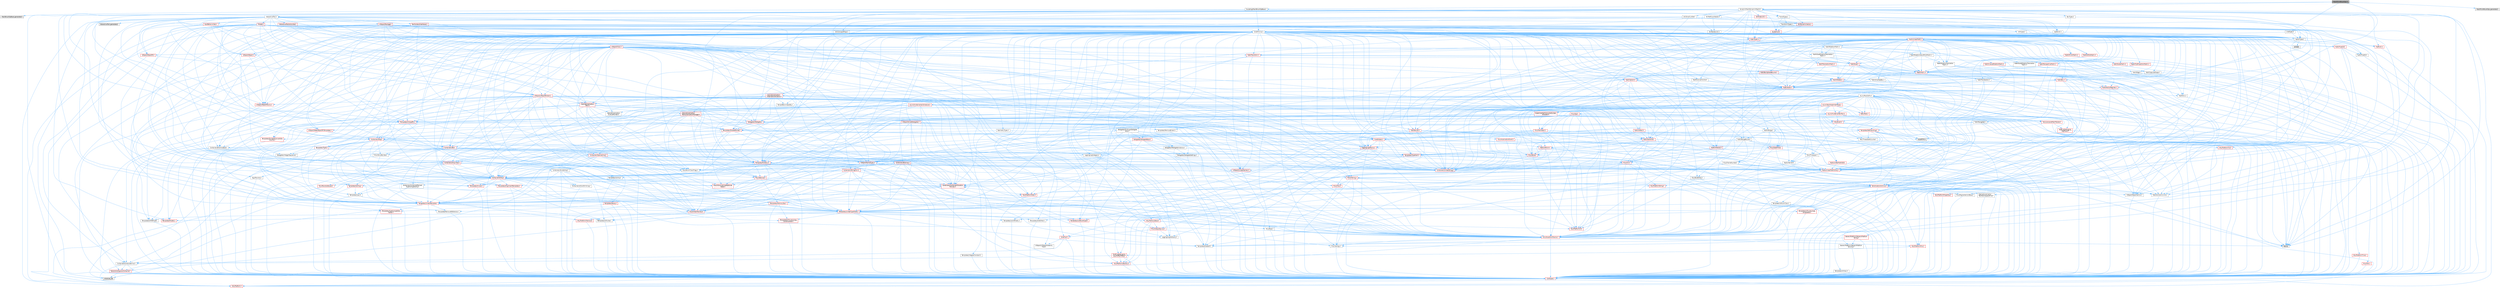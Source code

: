 digraph "MeshPinchBrushOps.h"
{
 // INTERACTIVE_SVG=YES
 // LATEX_PDF_SIZE
  bgcolor="transparent";
  edge [fontname=Helvetica,fontsize=10,labelfontname=Helvetica,labelfontsize=10];
  node [fontname=Helvetica,fontsize=10,shape=box,height=0.2,width=0.4];
  Node1 [id="Node000001",label="MeshPinchBrushOps.h",height=0.2,width=0.4,color="gray40", fillcolor="grey60", style="filled", fontcolor="black",tooltip=" "];
  Node1 -> Node2 [id="edge1_Node000001_Node000002",color="steelblue1",style="solid",tooltip=" "];
  Node2 [id="Node000002",label="Sculpting/MeshBrushOpBase.h",height=0.2,width=0.4,color="grey40", fillcolor="white", style="filled",URL="$d7/dea/MeshBrushOpBase_8h.html",tooltip=" "];
  Node2 -> Node3 [id="edge2_Node000002_Node000003",color="steelblue1",style="solid",tooltip=" "];
  Node3 [id="Node000003",label="CoreMinimal.h",height=0.2,width=0.4,color="grey40", fillcolor="white", style="filled",URL="$d7/d67/CoreMinimal_8h.html",tooltip=" "];
  Node3 -> Node4 [id="edge3_Node000003_Node000004",color="steelblue1",style="solid",tooltip=" "];
  Node4 [id="Node000004",label="CoreTypes.h",height=0.2,width=0.4,color="red", fillcolor="#FFF0F0", style="filled",URL="$dc/dec/CoreTypes_8h.html",tooltip=" "];
  Node4 -> Node5 [id="edge4_Node000004_Node000005",color="steelblue1",style="solid",tooltip=" "];
  Node5 [id="Node000005",label="HAL/Platform.h",height=0.2,width=0.4,color="red", fillcolor="#FFF0F0", style="filled",URL="$d9/dd0/Platform_8h.html",tooltip=" "];
  Node3 -> Node18 [id="edge5_Node000003_Node000018",color="steelblue1",style="solid",tooltip=" "];
  Node18 [id="Node000018",label="CoreFwd.h",height=0.2,width=0.4,color="red", fillcolor="#FFF0F0", style="filled",URL="$d1/d1e/CoreFwd_8h.html",tooltip=" "];
  Node18 -> Node4 [id="edge6_Node000018_Node000004",color="steelblue1",style="solid",tooltip=" "];
  Node18 -> Node19 [id="edge7_Node000018_Node000019",color="steelblue1",style="solid",tooltip=" "];
  Node19 [id="Node000019",label="Containers/ContainersFwd.h",height=0.2,width=0.4,color="grey40", fillcolor="white", style="filled",URL="$d4/d0a/ContainersFwd_8h.html",tooltip=" "];
  Node19 -> Node5 [id="edge8_Node000019_Node000005",color="steelblue1",style="solid",tooltip=" "];
  Node19 -> Node4 [id="edge9_Node000019_Node000004",color="steelblue1",style="solid",tooltip=" "];
  Node19 -> Node20 [id="edge10_Node000019_Node000020",color="steelblue1",style="solid",tooltip=" "];
  Node20 [id="Node000020",label="Traits/IsContiguousContainer.h",height=0.2,width=0.4,color="red", fillcolor="#FFF0F0", style="filled",URL="$d5/d3c/IsContiguousContainer_8h.html",tooltip=" "];
  Node20 -> Node4 [id="edge11_Node000020_Node000004",color="steelblue1",style="solid",tooltip=" "];
  Node20 -> Node22 [id="edge12_Node000020_Node000022",color="steelblue1",style="solid",tooltip=" "];
  Node22 [id="Node000022",label="initializer_list",height=0.2,width=0.4,color="grey60", fillcolor="#E0E0E0", style="filled",tooltip=" "];
  Node18 -> Node24 [id="edge13_Node000018_Node000024",color="steelblue1",style="solid",tooltip=" "];
  Node24 [id="Node000024",label="UObject/UObjectHierarchy\lFwd.h",height=0.2,width=0.4,color="grey40", fillcolor="white", style="filled",URL="$d3/d13/UObjectHierarchyFwd_8h.html",tooltip=" "];
  Node3 -> Node24 [id="edge14_Node000003_Node000024",color="steelblue1",style="solid",tooltip=" "];
  Node3 -> Node19 [id="edge15_Node000003_Node000019",color="steelblue1",style="solid",tooltip=" "];
  Node3 -> Node25 [id="edge16_Node000003_Node000025",color="steelblue1",style="solid",tooltip=" "];
  Node25 [id="Node000025",label="Misc/VarArgs.h",height=0.2,width=0.4,color="grey40", fillcolor="white", style="filled",URL="$d5/d6f/VarArgs_8h.html",tooltip=" "];
  Node25 -> Node4 [id="edge17_Node000025_Node000004",color="steelblue1",style="solid",tooltip=" "];
  Node3 -> Node26 [id="edge18_Node000003_Node000026",color="steelblue1",style="solid",tooltip=" "];
  Node26 [id="Node000026",label="Logging/LogVerbosity.h",height=0.2,width=0.4,color="grey40", fillcolor="white", style="filled",URL="$d2/d8f/LogVerbosity_8h.html",tooltip=" "];
  Node26 -> Node4 [id="edge19_Node000026_Node000004",color="steelblue1",style="solid",tooltip=" "];
  Node3 -> Node27 [id="edge20_Node000003_Node000027",color="steelblue1",style="solid",tooltip=" "];
  Node27 [id="Node000027",label="Misc/OutputDevice.h",height=0.2,width=0.4,color="red", fillcolor="#FFF0F0", style="filled",URL="$d7/d32/OutputDevice_8h.html",tooltip=" "];
  Node27 -> Node18 [id="edge21_Node000027_Node000018",color="steelblue1",style="solid",tooltip=" "];
  Node27 -> Node4 [id="edge22_Node000027_Node000004",color="steelblue1",style="solid",tooltip=" "];
  Node27 -> Node26 [id="edge23_Node000027_Node000026",color="steelblue1",style="solid",tooltip=" "];
  Node27 -> Node25 [id="edge24_Node000027_Node000025",color="steelblue1",style="solid",tooltip=" "];
  Node3 -> Node33 [id="edge25_Node000003_Node000033",color="steelblue1",style="solid",tooltip=" "];
  Node33 [id="Node000033",label="HAL/PlatformCrt.h",height=0.2,width=0.4,color="red", fillcolor="#FFF0F0", style="filled",URL="$d8/d75/PlatformCrt_8h.html",tooltip=" "];
  Node3 -> Node43 [id="edge26_Node000003_Node000043",color="steelblue1",style="solid",tooltip=" "];
  Node43 [id="Node000043",label="HAL/PlatformMisc.h",height=0.2,width=0.4,color="red", fillcolor="#FFF0F0", style="filled",URL="$d0/df5/PlatformMisc_8h.html",tooltip=" "];
  Node43 -> Node4 [id="edge27_Node000043_Node000004",color="steelblue1",style="solid",tooltip=" "];
  Node43 -> Node54 [id="edge28_Node000043_Node000054",color="steelblue1",style="solid",tooltip=" "];
  Node54 [id="Node000054",label="ProfilingDebugging\l/CpuProfilerTrace.h",height=0.2,width=0.4,color="red", fillcolor="#FFF0F0", style="filled",URL="$da/dcb/CpuProfilerTrace_8h.html",tooltip=" "];
  Node54 -> Node4 [id="edge29_Node000054_Node000004",color="steelblue1",style="solid",tooltip=" "];
  Node54 -> Node19 [id="edge30_Node000054_Node000019",color="steelblue1",style="solid",tooltip=" "];
  Node54 -> Node55 [id="edge31_Node000054_Node000055",color="steelblue1",style="solid",tooltip=" "];
  Node55 [id="Node000055",label="HAL/PlatformAtomics.h",height=0.2,width=0.4,color="red", fillcolor="#FFF0F0", style="filled",URL="$d3/d36/PlatformAtomics_8h.html",tooltip=" "];
  Node55 -> Node4 [id="edge32_Node000055_Node000004",color="steelblue1",style="solid",tooltip=" "];
  Node3 -> Node62 [id="edge33_Node000003_Node000062",color="steelblue1",style="solid",tooltip=" "];
  Node62 [id="Node000062",label="Misc/AssertionMacros.h",height=0.2,width=0.4,color="red", fillcolor="#FFF0F0", style="filled",URL="$d0/dfa/AssertionMacros_8h.html",tooltip=" "];
  Node62 -> Node4 [id="edge34_Node000062_Node000004",color="steelblue1",style="solid",tooltip=" "];
  Node62 -> Node5 [id="edge35_Node000062_Node000005",color="steelblue1",style="solid",tooltip=" "];
  Node62 -> Node43 [id="edge36_Node000062_Node000043",color="steelblue1",style="solid",tooltip=" "];
  Node62 -> Node63 [id="edge37_Node000062_Node000063",color="steelblue1",style="solid",tooltip=" "];
  Node63 [id="Node000063",label="Templates/EnableIf.h",height=0.2,width=0.4,color="grey40", fillcolor="white", style="filled",URL="$d7/d60/EnableIf_8h.html",tooltip=" "];
  Node63 -> Node4 [id="edge38_Node000063_Node000004",color="steelblue1",style="solid",tooltip=" "];
  Node62 -> Node25 [id="edge39_Node000062_Node000025",color="steelblue1",style="solid",tooltip=" "];
  Node62 -> Node70 [id="edge40_Node000062_Node000070",color="steelblue1",style="solid",tooltip=" "];
  Node70 [id="Node000070",label="atomic",height=0.2,width=0.4,color="grey60", fillcolor="#E0E0E0", style="filled",tooltip=" "];
  Node3 -> Node71 [id="edge41_Node000003_Node000071",color="steelblue1",style="solid",tooltip=" "];
  Node71 [id="Node000071",label="Templates/IsPointer.h",height=0.2,width=0.4,color="grey40", fillcolor="white", style="filled",URL="$d7/d05/IsPointer_8h.html",tooltip=" "];
  Node71 -> Node4 [id="edge42_Node000071_Node000004",color="steelblue1",style="solid",tooltip=" "];
  Node3 -> Node72 [id="edge43_Node000003_Node000072",color="steelblue1",style="solid",tooltip=" "];
  Node72 [id="Node000072",label="HAL/PlatformMemory.h",height=0.2,width=0.4,color="red", fillcolor="#FFF0F0", style="filled",URL="$de/d68/PlatformMemory_8h.html",tooltip=" "];
  Node72 -> Node4 [id="edge44_Node000072_Node000004",color="steelblue1",style="solid",tooltip=" "];
  Node3 -> Node55 [id="edge45_Node000003_Node000055",color="steelblue1",style="solid",tooltip=" "];
  Node3 -> Node77 [id="edge46_Node000003_Node000077",color="steelblue1",style="solid",tooltip=" "];
  Node77 [id="Node000077",label="Misc/Exec.h",height=0.2,width=0.4,color="grey40", fillcolor="white", style="filled",URL="$de/ddb/Exec_8h.html",tooltip=" "];
  Node77 -> Node4 [id="edge47_Node000077_Node000004",color="steelblue1",style="solid",tooltip=" "];
  Node77 -> Node62 [id="edge48_Node000077_Node000062",color="steelblue1",style="solid",tooltip=" "];
  Node3 -> Node78 [id="edge49_Node000003_Node000078",color="steelblue1",style="solid",tooltip=" "];
  Node78 [id="Node000078",label="HAL/MemoryBase.h",height=0.2,width=0.4,color="red", fillcolor="#FFF0F0", style="filled",URL="$d6/d9f/MemoryBase_8h.html",tooltip=" "];
  Node78 -> Node4 [id="edge50_Node000078_Node000004",color="steelblue1",style="solid",tooltip=" "];
  Node78 -> Node55 [id="edge51_Node000078_Node000055",color="steelblue1",style="solid",tooltip=" "];
  Node78 -> Node33 [id="edge52_Node000078_Node000033",color="steelblue1",style="solid",tooltip=" "];
  Node78 -> Node77 [id="edge53_Node000078_Node000077",color="steelblue1",style="solid",tooltip=" "];
  Node78 -> Node27 [id="edge54_Node000078_Node000027",color="steelblue1",style="solid",tooltip=" "];
  Node3 -> Node88 [id="edge55_Node000003_Node000088",color="steelblue1",style="solid",tooltip=" "];
  Node88 [id="Node000088",label="HAL/UnrealMemory.h",height=0.2,width=0.4,color="red", fillcolor="#FFF0F0", style="filled",URL="$d9/d96/UnrealMemory_8h.html",tooltip=" "];
  Node88 -> Node4 [id="edge56_Node000088_Node000004",color="steelblue1",style="solid",tooltip=" "];
  Node88 -> Node78 [id="edge57_Node000088_Node000078",color="steelblue1",style="solid",tooltip=" "];
  Node88 -> Node72 [id="edge58_Node000088_Node000072",color="steelblue1",style="solid",tooltip=" "];
  Node88 -> Node71 [id="edge59_Node000088_Node000071",color="steelblue1",style="solid",tooltip=" "];
  Node3 -> Node90 [id="edge60_Node000003_Node000090",color="steelblue1",style="solid",tooltip=" "];
  Node90 [id="Node000090",label="Templates/IsArithmetic.h",height=0.2,width=0.4,color="grey40", fillcolor="white", style="filled",URL="$d2/d5d/IsArithmetic_8h.html",tooltip=" "];
  Node90 -> Node4 [id="edge61_Node000090_Node000004",color="steelblue1",style="solid",tooltip=" "];
  Node3 -> Node84 [id="edge62_Node000003_Node000084",color="steelblue1",style="solid",tooltip=" "];
  Node84 [id="Node000084",label="Templates/AndOrNot.h",height=0.2,width=0.4,color="grey40", fillcolor="white", style="filled",URL="$db/d0a/AndOrNot_8h.html",tooltip=" "];
  Node84 -> Node4 [id="edge63_Node000084_Node000004",color="steelblue1",style="solid",tooltip=" "];
  Node3 -> Node91 [id="edge64_Node000003_Node000091",color="steelblue1",style="solid",tooltip=" "];
  Node91 [id="Node000091",label="Templates/IsPODType.h",height=0.2,width=0.4,color="grey40", fillcolor="white", style="filled",URL="$d7/db1/IsPODType_8h.html",tooltip=" "];
  Node91 -> Node4 [id="edge65_Node000091_Node000004",color="steelblue1",style="solid",tooltip=" "];
  Node3 -> Node92 [id="edge66_Node000003_Node000092",color="steelblue1",style="solid",tooltip=" "];
  Node92 [id="Node000092",label="Templates/IsUECoreType.h",height=0.2,width=0.4,color="red", fillcolor="#FFF0F0", style="filled",URL="$d1/db8/IsUECoreType_8h.html",tooltip=" "];
  Node92 -> Node4 [id="edge67_Node000092_Node000004",color="steelblue1",style="solid",tooltip=" "];
  Node3 -> Node85 [id="edge68_Node000003_Node000085",color="steelblue1",style="solid",tooltip=" "];
  Node85 [id="Node000085",label="Templates/IsTriviallyCopy\lConstructible.h",height=0.2,width=0.4,color="red", fillcolor="#FFF0F0", style="filled",URL="$d3/d78/IsTriviallyCopyConstructible_8h.html",tooltip=" "];
  Node85 -> Node4 [id="edge69_Node000085_Node000004",color="steelblue1",style="solid",tooltip=" "];
  Node3 -> Node93 [id="edge70_Node000003_Node000093",color="steelblue1",style="solid",tooltip=" "];
  Node93 [id="Node000093",label="Templates/UnrealTypeTraits.h",height=0.2,width=0.4,color="red", fillcolor="#FFF0F0", style="filled",URL="$d2/d2d/UnrealTypeTraits_8h.html",tooltip=" "];
  Node93 -> Node4 [id="edge71_Node000093_Node000004",color="steelblue1",style="solid",tooltip=" "];
  Node93 -> Node71 [id="edge72_Node000093_Node000071",color="steelblue1",style="solid",tooltip=" "];
  Node93 -> Node62 [id="edge73_Node000093_Node000062",color="steelblue1",style="solid",tooltip=" "];
  Node93 -> Node84 [id="edge74_Node000093_Node000084",color="steelblue1",style="solid",tooltip=" "];
  Node93 -> Node63 [id="edge75_Node000093_Node000063",color="steelblue1",style="solid",tooltip=" "];
  Node93 -> Node90 [id="edge76_Node000093_Node000090",color="steelblue1",style="solid",tooltip=" "];
  Node93 -> Node94 [id="edge77_Node000093_Node000094",color="steelblue1",style="solid",tooltip=" "];
  Node94 [id="Node000094",label="Templates/Models.h",height=0.2,width=0.4,color="red", fillcolor="#FFF0F0", style="filled",URL="$d3/d0c/Models_8h.html",tooltip=" "];
  Node93 -> Node91 [id="edge78_Node000093_Node000091",color="steelblue1",style="solid",tooltip=" "];
  Node93 -> Node92 [id="edge79_Node000093_Node000092",color="steelblue1",style="solid",tooltip=" "];
  Node93 -> Node85 [id="edge80_Node000093_Node000085",color="steelblue1",style="solid",tooltip=" "];
  Node3 -> Node63 [id="edge81_Node000003_Node000063",color="steelblue1",style="solid",tooltip=" "];
  Node3 -> Node95 [id="edge82_Node000003_Node000095",color="steelblue1",style="solid",tooltip=" "];
  Node95 [id="Node000095",label="Templates/RemoveReference.h",height=0.2,width=0.4,color="grey40", fillcolor="white", style="filled",URL="$da/dbe/RemoveReference_8h.html",tooltip=" "];
  Node95 -> Node4 [id="edge83_Node000095_Node000004",color="steelblue1",style="solid",tooltip=" "];
  Node3 -> Node96 [id="edge84_Node000003_Node000096",color="steelblue1",style="solid",tooltip=" "];
  Node96 [id="Node000096",label="Templates/IntegralConstant.h",height=0.2,width=0.4,color="grey40", fillcolor="white", style="filled",URL="$db/d1b/IntegralConstant_8h.html",tooltip=" "];
  Node96 -> Node4 [id="edge85_Node000096_Node000004",color="steelblue1",style="solid",tooltip=" "];
  Node3 -> Node97 [id="edge86_Node000003_Node000097",color="steelblue1",style="solid",tooltip=" "];
  Node97 [id="Node000097",label="Templates/IsClass.h",height=0.2,width=0.4,color="grey40", fillcolor="white", style="filled",URL="$db/dcb/IsClass_8h.html",tooltip=" "];
  Node97 -> Node4 [id="edge87_Node000097_Node000004",color="steelblue1",style="solid",tooltip=" "];
  Node3 -> Node98 [id="edge88_Node000003_Node000098",color="steelblue1",style="solid",tooltip=" "];
  Node98 [id="Node000098",label="Templates/TypeCompatible\lBytes.h",height=0.2,width=0.4,color="red", fillcolor="#FFF0F0", style="filled",URL="$df/d0a/TypeCompatibleBytes_8h.html",tooltip=" "];
  Node98 -> Node4 [id="edge89_Node000098_Node000004",color="steelblue1",style="solid",tooltip=" "];
  Node3 -> Node20 [id="edge90_Node000003_Node000020",color="steelblue1",style="solid",tooltip=" "];
  Node3 -> Node99 [id="edge91_Node000003_Node000099",color="steelblue1",style="solid",tooltip=" "];
  Node99 [id="Node000099",label="Templates/UnrealTemplate.h",height=0.2,width=0.4,color="red", fillcolor="#FFF0F0", style="filled",URL="$d4/d24/UnrealTemplate_8h.html",tooltip=" "];
  Node99 -> Node4 [id="edge92_Node000099_Node000004",color="steelblue1",style="solid",tooltip=" "];
  Node99 -> Node71 [id="edge93_Node000099_Node000071",color="steelblue1",style="solid",tooltip=" "];
  Node99 -> Node88 [id="edge94_Node000099_Node000088",color="steelblue1",style="solid",tooltip=" "];
  Node99 -> Node93 [id="edge95_Node000099_Node000093",color="steelblue1",style="solid",tooltip=" "];
  Node99 -> Node95 [id="edge96_Node000099_Node000095",color="steelblue1",style="solid",tooltip=" "];
  Node99 -> Node98 [id="edge97_Node000099_Node000098",color="steelblue1",style="solid",tooltip=" "];
  Node99 -> Node20 [id="edge98_Node000099_Node000020",color="steelblue1",style="solid",tooltip=" "];
  Node3 -> Node48 [id="edge99_Node000003_Node000048",color="steelblue1",style="solid",tooltip=" "];
  Node48 [id="Node000048",label="Math/NumericLimits.h",height=0.2,width=0.4,color="grey40", fillcolor="white", style="filled",URL="$df/d1b/NumericLimits_8h.html",tooltip=" "];
  Node48 -> Node4 [id="edge100_Node000048_Node000004",color="steelblue1",style="solid",tooltip=" "];
  Node3 -> Node103 [id="edge101_Node000003_Node000103",color="steelblue1",style="solid",tooltip=" "];
  Node103 [id="Node000103",label="HAL/PlatformMath.h",height=0.2,width=0.4,color="red", fillcolor="#FFF0F0", style="filled",URL="$dc/d53/PlatformMath_8h.html",tooltip=" "];
  Node103 -> Node4 [id="edge102_Node000103_Node000004",color="steelblue1",style="solid",tooltip=" "];
  Node3 -> Node86 [id="edge103_Node000003_Node000086",color="steelblue1",style="solid",tooltip=" "];
  Node86 [id="Node000086",label="Templates/IsTriviallyCopy\lAssignable.h",height=0.2,width=0.4,color="red", fillcolor="#FFF0F0", style="filled",URL="$d2/df2/IsTriviallyCopyAssignable_8h.html",tooltip=" "];
  Node86 -> Node4 [id="edge104_Node000086_Node000004",color="steelblue1",style="solid",tooltip=" "];
  Node3 -> Node111 [id="edge105_Node000003_Node000111",color="steelblue1",style="solid",tooltip=" "];
  Node111 [id="Node000111",label="Templates/MemoryOps.h",height=0.2,width=0.4,color="red", fillcolor="#FFF0F0", style="filled",URL="$db/dea/MemoryOps_8h.html",tooltip=" "];
  Node111 -> Node4 [id="edge106_Node000111_Node000004",color="steelblue1",style="solid",tooltip=" "];
  Node111 -> Node88 [id="edge107_Node000111_Node000088",color="steelblue1",style="solid",tooltip=" "];
  Node111 -> Node86 [id="edge108_Node000111_Node000086",color="steelblue1",style="solid",tooltip=" "];
  Node111 -> Node85 [id="edge109_Node000111_Node000085",color="steelblue1",style="solid",tooltip=" "];
  Node111 -> Node93 [id="edge110_Node000111_Node000093",color="steelblue1",style="solid",tooltip=" "];
  Node3 -> Node112 [id="edge111_Node000003_Node000112",color="steelblue1",style="solid",tooltip=" "];
  Node112 [id="Node000112",label="Containers/ContainerAllocation\lPolicies.h",height=0.2,width=0.4,color="red", fillcolor="#FFF0F0", style="filled",URL="$d7/dff/ContainerAllocationPolicies_8h.html",tooltip=" "];
  Node112 -> Node4 [id="edge112_Node000112_Node000004",color="steelblue1",style="solid",tooltip=" "];
  Node112 -> Node112 [id="edge113_Node000112_Node000112",color="steelblue1",style="solid",tooltip=" "];
  Node112 -> Node103 [id="edge114_Node000112_Node000103",color="steelblue1",style="solid",tooltip=" "];
  Node112 -> Node88 [id="edge115_Node000112_Node000088",color="steelblue1",style="solid",tooltip=" "];
  Node112 -> Node48 [id="edge116_Node000112_Node000048",color="steelblue1",style="solid",tooltip=" "];
  Node112 -> Node62 [id="edge117_Node000112_Node000062",color="steelblue1",style="solid",tooltip=" "];
  Node112 -> Node111 [id="edge118_Node000112_Node000111",color="steelblue1",style="solid",tooltip=" "];
  Node112 -> Node98 [id="edge119_Node000112_Node000098",color="steelblue1",style="solid",tooltip=" "];
  Node3 -> Node115 [id="edge120_Node000003_Node000115",color="steelblue1",style="solid",tooltip=" "];
  Node115 [id="Node000115",label="Templates/IsEnumClass.h",height=0.2,width=0.4,color="grey40", fillcolor="white", style="filled",URL="$d7/d15/IsEnumClass_8h.html",tooltip=" "];
  Node115 -> Node4 [id="edge121_Node000115_Node000004",color="steelblue1",style="solid",tooltip=" "];
  Node115 -> Node84 [id="edge122_Node000115_Node000084",color="steelblue1",style="solid",tooltip=" "];
  Node3 -> Node116 [id="edge123_Node000003_Node000116",color="steelblue1",style="solid",tooltip=" "];
  Node116 [id="Node000116",label="HAL/PlatformProperties.h",height=0.2,width=0.4,color="red", fillcolor="#FFF0F0", style="filled",URL="$d9/db0/PlatformProperties_8h.html",tooltip=" "];
  Node116 -> Node4 [id="edge124_Node000116_Node000004",color="steelblue1",style="solid",tooltip=" "];
  Node3 -> Node119 [id="edge125_Node000003_Node000119",color="steelblue1",style="solid",tooltip=" "];
  Node119 [id="Node000119",label="Misc/EngineVersionBase.h",height=0.2,width=0.4,color="grey40", fillcolor="white", style="filled",URL="$d5/d2b/EngineVersionBase_8h.html",tooltip=" "];
  Node119 -> Node4 [id="edge126_Node000119_Node000004",color="steelblue1",style="solid",tooltip=" "];
  Node3 -> Node120 [id="edge127_Node000003_Node000120",color="steelblue1",style="solid",tooltip=" "];
  Node120 [id="Node000120",label="Internationalization\l/TextNamespaceFwd.h",height=0.2,width=0.4,color="grey40", fillcolor="white", style="filled",URL="$d8/d97/TextNamespaceFwd_8h.html",tooltip=" "];
  Node120 -> Node4 [id="edge128_Node000120_Node000004",color="steelblue1",style="solid",tooltip=" "];
  Node3 -> Node121 [id="edge129_Node000003_Node000121",color="steelblue1",style="solid",tooltip=" "];
  Node121 [id="Node000121",label="Serialization/Archive.h",height=0.2,width=0.4,color="red", fillcolor="#FFF0F0", style="filled",URL="$d7/d3b/Archive_8h.html",tooltip=" "];
  Node121 -> Node18 [id="edge130_Node000121_Node000018",color="steelblue1",style="solid",tooltip=" "];
  Node121 -> Node4 [id="edge131_Node000121_Node000004",color="steelblue1",style="solid",tooltip=" "];
  Node121 -> Node116 [id="edge132_Node000121_Node000116",color="steelblue1",style="solid",tooltip=" "];
  Node121 -> Node120 [id="edge133_Node000121_Node000120",color="steelblue1",style="solid",tooltip=" "];
  Node121 -> Node62 [id="edge134_Node000121_Node000062",color="steelblue1",style="solid",tooltip=" "];
  Node121 -> Node119 [id="edge135_Node000121_Node000119",color="steelblue1",style="solid",tooltip=" "];
  Node121 -> Node25 [id="edge136_Node000121_Node000025",color="steelblue1",style="solid",tooltip=" "];
  Node121 -> Node63 [id="edge137_Node000121_Node000063",color="steelblue1",style="solid",tooltip=" "];
  Node121 -> Node115 [id="edge138_Node000121_Node000115",color="steelblue1",style="solid",tooltip=" "];
  Node121 -> Node99 [id="edge139_Node000121_Node000099",color="steelblue1",style="solid",tooltip=" "];
  Node121 -> Node124 [id="edge140_Node000121_Node000124",color="steelblue1",style="solid",tooltip=" "];
  Node124 [id="Node000124",label="UObject/ObjectVersion.h",height=0.2,width=0.4,color="grey40", fillcolor="white", style="filled",URL="$da/d63/ObjectVersion_8h.html",tooltip=" "];
  Node124 -> Node4 [id="edge141_Node000124_Node000004",color="steelblue1",style="solid",tooltip=" "];
  Node3 -> Node125 [id="edge142_Node000003_Node000125",color="steelblue1",style="solid",tooltip=" "];
  Node125 [id="Node000125",label="Templates/Less.h",height=0.2,width=0.4,color="grey40", fillcolor="white", style="filled",URL="$de/dc8/Less_8h.html",tooltip=" "];
  Node125 -> Node4 [id="edge143_Node000125_Node000004",color="steelblue1",style="solid",tooltip=" "];
  Node125 -> Node99 [id="edge144_Node000125_Node000099",color="steelblue1",style="solid",tooltip=" "];
  Node3 -> Node126 [id="edge145_Node000003_Node000126",color="steelblue1",style="solid",tooltip=" "];
  Node126 [id="Node000126",label="Templates/Sorting.h",height=0.2,width=0.4,color="red", fillcolor="#FFF0F0", style="filled",URL="$d3/d9e/Sorting_8h.html",tooltip=" "];
  Node126 -> Node4 [id="edge146_Node000126_Node000004",color="steelblue1",style="solid",tooltip=" "];
  Node126 -> Node103 [id="edge147_Node000126_Node000103",color="steelblue1",style="solid",tooltip=" "];
  Node126 -> Node125 [id="edge148_Node000126_Node000125",color="steelblue1",style="solid",tooltip=" "];
  Node3 -> Node137 [id="edge149_Node000003_Node000137",color="steelblue1",style="solid",tooltip=" "];
  Node137 [id="Node000137",label="Misc/Char.h",height=0.2,width=0.4,color="red", fillcolor="#FFF0F0", style="filled",URL="$d0/d58/Char_8h.html",tooltip=" "];
  Node137 -> Node4 [id="edge150_Node000137_Node000004",color="steelblue1",style="solid",tooltip=" "];
  Node3 -> Node140 [id="edge151_Node000003_Node000140",color="steelblue1",style="solid",tooltip=" "];
  Node140 [id="Node000140",label="GenericPlatform/GenericPlatform\lStricmp.h",height=0.2,width=0.4,color="grey40", fillcolor="white", style="filled",URL="$d2/d86/GenericPlatformStricmp_8h.html",tooltip=" "];
  Node140 -> Node4 [id="edge152_Node000140_Node000004",color="steelblue1",style="solid",tooltip=" "];
  Node3 -> Node141 [id="edge153_Node000003_Node000141",color="steelblue1",style="solid",tooltip=" "];
  Node141 [id="Node000141",label="GenericPlatform/GenericPlatform\lString.h",height=0.2,width=0.4,color="red", fillcolor="#FFF0F0", style="filled",URL="$dd/d20/GenericPlatformString_8h.html",tooltip=" "];
  Node141 -> Node4 [id="edge154_Node000141_Node000004",color="steelblue1",style="solid",tooltip=" "];
  Node141 -> Node140 [id="edge155_Node000141_Node000140",color="steelblue1",style="solid",tooltip=" "];
  Node141 -> Node63 [id="edge156_Node000141_Node000063",color="steelblue1",style="solid",tooltip=" "];
  Node3 -> Node74 [id="edge157_Node000003_Node000074",color="steelblue1",style="solid",tooltip=" "];
  Node74 [id="Node000074",label="HAL/PlatformString.h",height=0.2,width=0.4,color="red", fillcolor="#FFF0F0", style="filled",URL="$db/db5/PlatformString_8h.html",tooltip=" "];
  Node74 -> Node4 [id="edge158_Node000074_Node000004",color="steelblue1",style="solid",tooltip=" "];
  Node3 -> Node144 [id="edge159_Node000003_Node000144",color="steelblue1",style="solid",tooltip=" "];
  Node144 [id="Node000144",label="Misc/CString.h",height=0.2,width=0.4,color="red", fillcolor="#FFF0F0", style="filled",URL="$d2/d49/CString_8h.html",tooltip=" "];
  Node144 -> Node4 [id="edge160_Node000144_Node000004",color="steelblue1",style="solid",tooltip=" "];
  Node144 -> Node33 [id="edge161_Node000144_Node000033",color="steelblue1",style="solid",tooltip=" "];
  Node144 -> Node74 [id="edge162_Node000144_Node000074",color="steelblue1",style="solid",tooltip=" "];
  Node144 -> Node62 [id="edge163_Node000144_Node000062",color="steelblue1",style="solid",tooltip=" "];
  Node144 -> Node137 [id="edge164_Node000144_Node000137",color="steelblue1",style="solid",tooltip=" "];
  Node144 -> Node25 [id="edge165_Node000144_Node000025",color="steelblue1",style="solid",tooltip=" "];
  Node3 -> Node145 [id="edge166_Node000003_Node000145",color="steelblue1",style="solid",tooltip=" "];
  Node145 [id="Node000145",label="Misc/Crc.h",height=0.2,width=0.4,color="red", fillcolor="#FFF0F0", style="filled",URL="$d4/dd2/Crc_8h.html",tooltip=" "];
  Node145 -> Node4 [id="edge167_Node000145_Node000004",color="steelblue1",style="solid",tooltip=" "];
  Node145 -> Node74 [id="edge168_Node000145_Node000074",color="steelblue1",style="solid",tooltip=" "];
  Node145 -> Node62 [id="edge169_Node000145_Node000062",color="steelblue1",style="solid",tooltip=" "];
  Node145 -> Node144 [id="edge170_Node000145_Node000144",color="steelblue1",style="solid",tooltip=" "];
  Node145 -> Node137 [id="edge171_Node000145_Node000137",color="steelblue1",style="solid",tooltip=" "];
  Node145 -> Node93 [id="edge172_Node000145_Node000093",color="steelblue1",style="solid",tooltip=" "];
  Node3 -> Node136 [id="edge173_Node000003_Node000136",color="steelblue1",style="solid",tooltip=" "];
  Node136 [id="Node000136",label="Math/UnrealMathUtility.h",height=0.2,width=0.4,color="red", fillcolor="#FFF0F0", style="filled",URL="$db/db8/UnrealMathUtility_8h.html",tooltip=" "];
  Node136 -> Node4 [id="edge174_Node000136_Node000004",color="steelblue1",style="solid",tooltip=" "];
  Node136 -> Node62 [id="edge175_Node000136_Node000062",color="steelblue1",style="solid",tooltip=" "];
  Node136 -> Node103 [id="edge176_Node000136_Node000103",color="steelblue1",style="solid",tooltip=" "];
  Node3 -> Node146 [id="edge177_Node000003_Node000146",color="steelblue1",style="solid",tooltip=" "];
  Node146 [id="Node000146",label="Containers/UnrealString.h",height=0.2,width=0.4,color="red", fillcolor="#FFF0F0", style="filled",URL="$d5/dba/UnrealString_8h.html",tooltip=" "];
  Node3 -> Node150 [id="edge178_Node000003_Node000150",color="steelblue1",style="solid",tooltip=" "];
  Node150 [id="Node000150",label="Containers/Array.h",height=0.2,width=0.4,color="red", fillcolor="#FFF0F0", style="filled",URL="$df/dd0/Array_8h.html",tooltip=" "];
  Node150 -> Node4 [id="edge179_Node000150_Node000004",color="steelblue1",style="solid",tooltip=" "];
  Node150 -> Node62 [id="edge180_Node000150_Node000062",color="steelblue1",style="solid",tooltip=" "];
  Node150 -> Node151 [id="edge181_Node000150_Node000151",color="steelblue1",style="solid",tooltip=" "];
  Node151 [id="Node000151",label="Misc/IntrusiveUnsetOptional\lState.h",height=0.2,width=0.4,color="red", fillcolor="#FFF0F0", style="filled",URL="$d2/d0a/IntrusiveUnsetOptionalState_8h.html",tooltip=" "];
  Node150 -> Node153 [id="edge182_Node000150_Node000153",color="steelblue1",style="solid",tooltip=" "];
  Node153 [id="Node000153",label="Misc/ReverseIterate.h",height=0.2,width=0.4,color="red", fillcolor="#FFF0F0", style="filled",URL="$db/de3/ReverseIterate_8h.html",tooltip=" "];
  Node153 -> Node5 [id="edge183_Node000153_Node000005",color="steelblue1",style="solid",tooltip=" "];
  Node150 -> Node88 [id="edge184_Node000150_Node000088",color="steelblue1",style="solid",tooltip=" "];
  Node150 -> Node93 [id="edge185_Node000150_Node000093",color="steelblue1",style="solid",tooltip=" "];
  Node150 -> Node99 [id="edge186_Node000150_Node000099",color="steelblue1",style="solid",tooltip=" "];
  Node150 -> Node155 [id="edge187_Node000150_Node000155",color="steelblue1",style="solid",tooltip=" "];
  Node155 [id="Node000155",label="Containers/AllowShrinking.h",height=0.2,width=0.4,color="grey40", fillcolor="white", style="filled",URL="$d7/d1a/AllowShrinking_8h.html",tooltip=" "];
  Node155 -> Node4 [id="edge188_Node000155_Node000004",color="steelblue1",style="solid",tooltip=" "];
  Node150 -> Node112 [id="edge189_Node000150_Node000112",color="steelblue1",style="solid",tooltip=" "];
  Node150 -> Node156 [id="edge190_Node000150_Node000156",color="steelblue1",style="solid",tooltip=" "];
  Node156 [id="Node000156",label="Containers/ContainerElement\lTypeCompatibility.h",height=0.2,width=0.4,color="grey40", fillcolor="white", style="filled",URL="$df/ddf/ContainerElementTypeCompatibility_8h.html",tooltip=" "];
  Node156 -> Node4 [id="edge191_Node000156_Node000004",color="steelblue1",style="solid",tooltip=" "];
  Node156 -> Node93 [id="edge192_Node000156_Node000093",color="steelblue1",style="solid",tooltip=" "];
  Node150 -> Node121 [id="edge193_Node000150_Node000121",color="steelblue1",style="solid",tooltip=" "];
  Node150 -> Node129 [id="edge194_Node000150_Node000129",color="steelblue1",style="solid",tooltip=" "];
  Node129 [id="Node000129",label="Templates/Invoke.h",height=0.2,width=0.4,color="red", fillcolor="#FFF0F0", style="filled",URL="$d7/deb/Invoke_8h.html",tooltip=" "];
  Node129 -> Node4 [id="edge195_Node000129_Node000004",color="steelblue1",style="solid",tooltip=" "];
  Node129 -> Node99 [id="edge196_Node000129_Node000099",color="steelblue1",style="solid",tooltip=" "];
  Node150 -> Node125 [id="edge197_Node000150_Node000125",color="steelblue1",style="solid",tooltip=" "];
  Node150 -> Node126 [id="edge198_Node000150_Node000126",color="steelblue1",style="solid",tooltip=" "];
  Node150 -> Node173 [id="edge199_Node000150_Node000173",color="steelblue1",style="solid",tooltip=" "];
  Node173 [id="Node000173",label="Templates/AlignmentTemplates.h",height=0.2,width=0.4,color="red", fillcolor="#FFF0F0", style="filled",URL="$dd/d32/AlignmentTemplates_8h.html",tooltip=" "];
  Node173 -> Node4 [id="edge200_Node000173_Node000004",color="steelblue1",style="solid",tooltip=" "];
  Node173 -> Node71 [id="edge201_Node000173_Node000071",color="steelblue1",style="solid",tooltip=" "];
  Node3 -> Node174 [id="edge202_Node000003_Node000174",color="steelblue1",style="solid",tooltip=" "];
  Node174 [id="Node000174",label="Misc/FrameNumber.h",height=0.2,width=0.4,color="grey40", fillcolor="white", style="filled",URL="$dd/dbd/FrameNumber_8h.html",tooltip=" "];
  Node174 -> Node4 [id="edge203_Node000174_Node000004",color="steelblue1",style="solid",tooltip=" "];
  Node174 -> Node48 [id="edge204_Node000174_Node000048",color="steelblue1",style="solid",tooltip=" "];
  Node174 -> Node136 [id="edge205_Node000174_Node000136",color="steelblue1",style="solid",tooltip=" "];
  Node174 -> Node63 [id="edge206_Node000174_Node000063",color="steelblue1",style="solid",tooltip=" "];
  Node174 -> Node93 [id="edge207_Node000174_Node000093",color="steelblue1",style="solid",tooltip=" "];
  Node3 -> Node175 [id="edge208_Node000003_Node000175",color="steelblue1",style="solid",tooltip=" "];
  Node175 [id="Node000175",label="Misc/Timespan.h",height=0.2,width=0.4,color="grey40", fillcolor="white", style="filled",URL="$da/dd9/Timespan_8h.html",tooltip=" "];
  Node175 -> Node4 [id="edge209_Node000175_Node000004",color="steelblue1",style="solid",tooltip=" "];
  Node175 -> Node176 [id="edge210_Node000175_Node000176",color="steelblue1",style="solid",tooltip=" "];
  Node176 [id="Node000176",label="Math/Interval.h",height=0.2,width=0.4,color="grey40", fillcolor="white", style="filled",URL="$d1/d55/Interval_8h.html",tooltip=" "];
  Node176 -> Node4 [id="edge211_Node000176_Node000004",color="steelblue1",style="solid",tooltip=" "];
  Node176 -> Node90 [id="edge212_Node000176_Node000090",color="steelblue1",style="solid",tooltip=" "];
  Node176 -> Node93 [id="edge213_Node000176_Node000093",color="steelblue1",style="solid",tooltip=" "];
  Node176 -> Node48 [id="edge214_Node000176_Node000048",color="steelblue1",style="solid",tooltip=" "];
  Node176 -> Node136 [id="edge215_Node000176_Node000136",color="steelblue1",style="solid",tooltip=" "];
  Node175 -> Node136 [id="edge216_Node000175_Node000136",color="steelblue1",style="solid",tooltip=" "];
  Node175 -> Node62 [id="edge217_Node000175_Node000062",color="steelblue1",style="solid",tooltip=" "];
  Node3 -> Node177 [id="edge218_Node000003_Node000177",color="steelblue1",style="solid",tooltip=" "];
  Node177 [id="Node000177",label="Containers/StringConv.h",height=0.2,width=0.4,color="red", fillcolor="#FFF0F0", style="filled",URL="$d3/ddf/StringConv_8h.html",tooltip=" "];
  Node177 -> Node4 [id="edge219_Node000177_Node000004",color="steelblue1",style="solid",tooltip=" "];
  Node177 -> Node62 [id="edge220_Node000177_Node000062",color="steelblue1",style="solid",tooltip=" "];
  Node177 -> Node112 [id="edge221_Node000177_Node000112",color="steelblue1",style="solid",tooltip=" "];
  Node177 -> Node150 [id="edge222_Node000177_Node000150",color="steelblue1",style="solid",tooltip=" "];
  Node177 -> Node144 [id="edge223_Node000177_Node000144",color="steelblue1",style="solid",tooltip=" "];
  Node177 -> Node178 [id="edge224_Node000177_Node000178",color="steelblue1",style="solid",tooltip=" "];
  Node178 [id="Node000178",label="Templates/IsArray.h",height=0.2,width=0.4,color="grey40", fillcolor="white", style="filled",URL="$d8/d8d/IsArray_8h.html",tooltip=" "];
  Node178 -> Node4 [id="edge225_Node000178_Node000004",color="steelblue1",style="solid",tooltip=" "];
  Node177 -> Node99 [id="edge226_Node000177_Node000099",color="steelblue1",style="solid",tooltip=" "];
  Node177 -> Node93 [id="edge227_Node000177_Node000093",color="steelblue1",style="solid",tooltip=" "];
  Node177 -> Node20 [id="edge228_Node000177_Node000020",color="steelblue1",style="solid",tooltip=" "];
  Node3 -> Node179 [id="edge229_Node000003_Node000179",color="steelblue1",style="solid",tooltip=" "];
  Node179 [id="Node000179",label="UObject/UnrealNames.h",height=0.2,width=0.4,color="red", fillcolor="#FFF0F0", style="filled",URL="$d8/db1/UnrealNames_8h.html",tooltip=" "];
  Node179 -> Node4 [id="edge230_Node000179_Node000004",color="steelblue1",style="solid",tooltip=" "];
  Node3 -> Node181 [id="edge231_Node000003_Node000181",color="steelblue1",style="solid",tooltip=" "];
  Node181 [id="Node000181",label="UObject/NameTypes.h",height=0.2,width=0.4,color="red", fillcolor="#FFF0F0", style="filled",URL="$d6/d35/NameTypes_8h.html",tooltip=" "];
  Node181 -> Node4 [id="edge232_Node000181_Node000004",color="steelblue1",style="solid",tooltip=" "];
  Node181 -> Node62 [id="edge233_Node000181_Node000062",color="steelblue1",style="solid",tooltip=" "];
  Node181 -> Node88 [id="edge234_Node000181_Node000088",color="steelblue1",style="solid",tooltip=" "];
  Node181 -> Node93 [id="edge235_Node000181_Node000093",color="steelblue1",style="solid",tooltip=" "];
  Node181 -> Node99 [id="edge236_Node000181_Node000099",color="steelblue1",style="solid",tooltip=" "];
  Node181 -> Node146 [id="edge237_Node000181_Node000146",color="steelblue1",style="solid",tooltip=" "];
  Node181 -> Node177 [id="edge238_Node000181_Node000177",color="steelblue1",style="solid",tooltip=" "];
  Node181 -> Node179 [id="edge239_Node000181_Node000179",color="steelblue1",style="solid",tooltip=" "];
  Node181 -> Node151 [id="edge240_Node000181_Node000151",color="steelblue1",style="solid",tooltip=" "];
  Node3 -> Node189 [id="edge241_Node000003_Node000189",color="steelblue1",style="solid",tooltip=" "];
  Node189 [id="Node000189",label="Misc/Parse.h",height=0.2,width=0.4,color="red", fillcolor="#FFF0F0", style="filled",URL="$dc/d71/Parse_8h.html",tooltip=" "];
  Node189 -> Node146 [id="edge242_Node000189_Node000146",color="steelblue1",style="solid",tooltip=" "];
  Node189 -> Node4 [id="edge243_Node000189_Node000004",color="steelblue1",style="solid",tooltip=" "];
  Node189 -> Node33 [id="edge244_Node000189_Node000033",color="steelblue1",style="solid",tooltip=" "];
  Node189 -> Node50 [id="edge245_Node000189_Node000050",color="steelblue1",style="solid",tooltip=" "];
  Node50 [id="Node000050",label="Misc/EnumClassFlags.h",height=0.2,width=0.4,color="grey40", fillcolor="white", style="filled",URL="$d8/de7/EnumClassFlags_8h.html",tooltip=" "];
  Node189 -> Node190 [id="edge246_Node000189_Node000190",color="steelblue1",style="solid",tooltip=" "];
  Node190 [id="Node000190",label="Templates/Function.h",height=0.2,width=0.4,color="red", fillcolor="#FFF0F0", style="filled",URL="$df/df5/Function_8h.html",tooltip=" "];
  Node190 -> Node4 [id="edge247_Node000190_Node000004",color="steelblue1",style="solid",tooltip=" "];
  Node190 -> Node62 [id="edge248_Node000190_Node000062",color="steelblue1",style="solid",tooltip=" "];
  Node190 -> Node151 [id="edge249_Node000190_Node000151",color="steelblue1",style="solid",tooltip=" "];
  Node190 -> Node88 [id="edge250_Node000190_Node000088",color="steelblue1",style="solid",tooltip=" "];
  Node190 -> Node93 [id="edge251_Node000190_Node000093",color="steelblue1",style="solid",tooltip=" "];
  Node190 -> Node129 [id="edge252_Node000190_Node000129",color="steelblue1",style="solid",tooltip=" "];
  Node190 -> Node99 [id="edge253_Node000190_Node000099",color="steelblue1",style="solid",tooltip=" "];
  Node190 -> Node136 [id="edge254_Node000190_Node000136",color="steelblue1",style="solid",tooltip=" "];
  Node3 -> Node173 [id="edge255_Node000003_Node000173",color="steelblue1",style="solid",tooltip=" "];
  Node3 -> Node192 [id="edge256_Node000003_Node000192",color="steelblue1",style="solid",tooltip=" "];
  Node192 [id="Node000192",label="Misc/StructBuilder.h",height=0.2,width=0.4,color="grey40", fillcolor="white", style="filled",URL="$d9/db3/StructBuilder_8h.html",tooltip=" "];
  Node192 -> Node4 [id="edge257_Node000192_Node000004",color="steelblue1",style="solid",tooltip=" "];
  Node192 -> Node136 [id="edge258_Node000192_Node000136",color="steelblue1",style="solid",tooltip=" "];
  Node192 -> Node173 [id="edge259_Node000192_Node000173",color="steelblue1",style="solid",tooltip=" "];
  Node3 -> Node105 [id="edge260_Node000003_Node000105",color="steelblue1",style="solid",tooltip=" "];
  Node105 [id="Node000105",label="Templates/Decay.h",height=0.2,width=0.4,color="red", fillcolor="#FFF0F0", style="filled",URL="$dd/d0f/Decay_8h.html",tooltip=" "];
  Node105 -> Node4 [id="edge261_Node000105_Node000004",color="steelblue1",style="solid",tooltip=" "];
  Node105 -> Node95 [id="edge262_Node000105_Node000095",color="steelblue1",style="solid",tooltip=" "];
  Node3 -> Node193 [id="edge263_Node000003_Node000193",color="steelblue1",style="solid",tooltip=" "];
  Node193 [id="Node000193",label="Templates/PointerIsConvertible\lFromTo.h",height=0.2,width=0.4,color="red", fillcolor="#FFF0F0", style="filled",URL="$d6/d65/PointerIsConvertibleFromTo_8h.html",tooltip=" "];
  Node193 -> Node4 [id="edge264_Node000193_Node000004",color="steelblue1",style="solid",tooltip=" "];
  Node3 -> Node129 [id="edge265_Node000003_Node000129",color="steelblue1",style="solid",tooltip=" "];
  Node3 -> Node190 [id="edge266_Node000003_Node000190",color="steelblue1",style="solid",tooltip=" "];
  Node3 -> Node162 [id="edge267_Node000003_Node000162",color="steelblue1",style="solid",tooltip=" "];
  Node162 [id="Node000162",label="Templates/TypeHash.h",height=0.2,width=0.4,color="red", fillcolor="#FFF0F0", style="filled",URL="$d1/d62/TypeHash_8h.html",tooltip=" "];
  Node162 -> Node4 [id="edge268_Node000162_Node000004",color="steelblue1",style="solid",tooltip=" "];
  Node162 -> Node145 [id="edge269_Node000162_Node000145",color="steelblue1",style="solid",tooltip=" "];
  Node3 -> Node194 [id="edge270_Node000003_Node000194",color="steelblue1",style="solid",tooltip=" "];
  Node194 [id="Node000194",label="Containers/ScriptArray.h",height=0.2,width=0.4,color="grey40", fillcolor="white", style="filled",URL="$dc/daf/ScriptArray_8h.html",tooltip=" "];
  Node194 -> Node4 [id="edge271_Node000194_Node000004",color="steelblue1",style="solid",tooltip=" "];
  Node194 -> Node62 [id="edge272_Node000194_Node000062",color="steelblue1",style="solid",tooltip=" "];
  Node194 -> Node88 [id="edge273_Node000194_Node000088",color="steelblue1",style="solid",tooltip=" "];
  Node194 -> Node155 [id="edge274_Node000194_Node000155",color="steelblue1",style="solid",tooltip=" "];
  Node194 -> Node112 [id="edge275_Node000194_Node000112",color="steelblue1",style="solid",tooltip=" "];
  Node194 -> Node150 [id="edge276_Node000194_Node000150",color="steelblue1",style="solid",tooltip=" "];
  Node194 -> Node22 [id="edge277_Node000194_Node000022",color="steelblue1",style="solid",tooltip=" "];
  Node3 -> Node195 [id="edge278_Node000003_Node000195",color="steelblue1",style="solid",tooltip=" "];
  Node195 [id="Node000195",label="Containers/BitArray.h",height=0.2,width=0.4,color="red", fillcolor="#FFF0F0", style="filled",URL="$d1/de4/BitArray_8h.html",tooltip=" "];
  Node195 -> Node112 [id="edge279_Node000195_Node000112",color="steelblue1",style="solid",tooltip=" "];
  Node195 -> Node4 [id="edge280_Node000195_Node000004",color="steelblue1",style="solid",tooltip=" "];
  Node195 -> Node55 [id="edge281_Node000195_Node000055",color="steelblue1",style="solid",tooltip=" "];
  Node195 -> Node88 [id="edge282_Node000195_Node000088",color="steelblue1",style="solid",tooltip=" "];
  Node195 -> Node136 [id="edge283_Node000195_Node000136",color="steelblue1",style="solid",tooltip=" "];
  Node195 -> Node62 [id="edge284_Node000195_Node000062",color="steelblue1",style="solid",tooltip=" "];
  Node195 -> Node50 [id="edge285_Node000195_Node000050",color="steelblue1",style="solid",tooltip=" "];
  Node195 -> Node121 [id="edge286_Node000195_Node000121",color="steelblue1",style="solid",tooltip=" "];
  Node195 -> Node63 [id="edge287_Node000195_Node000063",color="steelblue1",style="solid",tooltip=" "];
  Node195 -> Node129 [id="edge288_Node000195_Node000129",color="steelblue1",style="solid",tooltip=" "];
  Node195 -> Node99 [id="edge289_Node000195_Node000099",color="steelblue1",style="solid",tooltip=" "];
  Node195 -> Node93 [id="edge290_Node000195_Node000093",color="steelblue1",style="solid",tooltip=" "];
  Node3 -> Node196 [id="edge291_Node000003_Node000196",color="steelblue1",style="solid",tooltip=" "];
  Node196 [id="Node000196",label="Containers/SparseArray.h",height=0.2,width=0.4,color="red", fillcolor="#FFF0F0", style="filled",URL="$d5/dbf/SparseArray_8h.html",tooltip=" "];
  Node196 -> Node4 [id="edge292_Node000196_Node000004",color="steelblue1",style="solid",tooltip=" "];
  Node196 -> Node62 [id="edge293_Node000196_Node000062",color="steelblue1",style="solid",tooltip=" "];
  Node196 -> Node88 [id="edge294_Node000196_Node000088",color="steelblue1",style="solid",tooltip=" "];
  Node196 -> Node93 [id="edge295_Node000196_Node000093",color="steelblue1",style="solid",tooltip=" "];
  Node196 -> Node99 [id="edge296_Node000196_Node000099",color="steelblue1",style="solid",tooltip=" "];
  Node196 -> Node112 [id="edge297_Node000196_Node000112",color="steelblue1",style="solid",tooltip=" "];
  Node196 -> Node125 [id="edge298_Node000196_Node000125",color="steelblue1",style="solid",tooltip=" "];
  Node196 -> Node150 [id="edge299_Node000196_Node000150",color="steelblue1",style="solid",tooltip=" "];
  Node196 -> Node136 [id="edge300_Node000196_Node000136",color="steelblue1",style="solid",tooltip=" "];
  Node196 -> Node194 [id="edge301_Node000196_Node000194",color="steelblue1",style="solid",tooltip=" "];
  Node196 -> Node195 [id="edge302_Node000196_Node000195",color="steelblue1",style="solid",tooltip=" "];
  Node196 -> Node146 [id="edge303_Node000196_Node000146",color="steelblue1",style="solid",tooltip=" "];
  Node196 -> Node151 [id="edge304_Node000196_Node000151",color="steelblue1",style="solid",tooltip=" "];
  Node3 -> Node212 [id="edge305_Node000003_Node000212",color="steelblue1",style="solid",tooltip=" "];
  Node212 [id="Node000212",label="Containers/Set.h",height=0.2,width=0.4,color="red", fillcolor="#FFF0F0", style="filled",URL="$d4/d45/Set_8h.html",tooltip=" "];
  Node212 -> Node112 [id="edge306_Node000212_Node000112",color="steelblue1",style="solid",tooltip=" "];
  Node212 -> Node156 [id="edge307_Node000212_Node000156",color="steelblue1",style="solid",tooltip=" "];
  Node212 -> Node196 [id="edge308_Node000212_Node000196",color="steelblue1",style="solid",tooltip=" "];
  Node212 -> Node19 [id="edge309_Node000212_Node000019",color="steelblue1",style="solid",tooltip=" "];
  Node212 -> Node136 [id="edge310_Node000212_Node000136",color="steelblue1",style="solid",tooltip=" "];
  Node212 -> Node62 [id="edge311_Node000212_Node000062",color="steelblue1",style="solid",tooltip=" "];
  Node212 -> Node192 [id="edge312_Node000212_Node000192",color="steelblue1",style="solid",tooltip=" "];
  Node212 -> Node190 [id="edge313_Node000212_Node000190",color="steelblue1",style="solid",tooltip=" "];
  Node212 -> Node126 [id="edge314_Node000212_Node000126",color="steelblue1",style="solid",tooltip=" "];
  Node212 -> Node162 [id="edge315_Node000212_Node000162",color="steelblue1",style="solid",tooltip=" "];
  Node212 -> Node99 [id="edge316_Node000212_Node000099",color="steelblue1",style="solid",tooltip=" "];
  Node212 -> Node22 [id="edge317_Node000212_Node000022",color="steelblue1",style="solid",tooltip=" "];
  Node3 -> Node215 [id="edge318_Node000003_Node000215",color="steelblue1",style="solid",tooltip=" "];
  Node215 [id="Node000215",label="Algo/Reverse.h",height=0.2,width=0.4,color="grey40", fillcolor="white", style="filled",URL="$d5/d93/Reverse_8h.html",tooltip=" "];
  Node215 -> Node4 [id="edge319_Node000215_Node000004",color="steelblue1",style="solid",tooltip=" "];
  Node215 -> Node99 [id="edge320_Node000215_Node000099",color="steelblue1",style="solid",tooltip=" "];
  Node3 -> Node216 [id="edge321_Node000003_Node000216",color="steelblue1",style="solid",tooltip=" "];
  Node216 [id="Node000216",label="Containers/Map.h",height=0.2,width=0.4,color="red", fillcolor="#FFF0F0", style="filled",URL="$df/d79/Map_8h.html",tooltip=" "];
  Node216 -> Node4 [id="edge322_Node000216_Node000004",color="steelblue1",style="solid",tooltip=" "];
  Node216 -> Node215 [id="edge323_Node000216_Node000215",color="steelblue1",style="solid",tooltip=" "];
  Node216 -> Node156 [id="edge324_Node000216_Node000156",color="steelblue1",style="solid",tooltip=" "];
  Node216 -> Node212 [id="edge325_Node000216_Node000212",color="steelblue1",style="solid",tooltip=" "];
  Node216 -> Node146 [id="edge326_Node000216_Node000146",color="steelblue1",style="solid",tooltip=" "];
  Node216 -> Node62 [id="edge327_Node000216_Node000062",color="steelblue1",style="solid",tooltip=" "];
  Node216 -> Node192 [id="edge328_Node000216_Node000192",color="steelblue1",style="solid",tooltip=" "];
  Node216 -> Node190 [id="edge329_Node000216_Node000190",color="steelblue1",style="solid",tooltip=" "];
  Node216 -> Node126 [id="edge330_Node000216_Node000126",color="steelblue1",style="solid",tooltip=" "];
  Node216 -> Node217 [id="edge331_Node000216_Node000217",color="steelblue1",style="solid",tooltip=" "];
  Node217 [id="Node000217",label="Templates/Tuple.h",height=0.2,width=0.4,color="red", fillcolor="#FFF0F0", style="filled",URL="$d2/d4f/Tuple_8h.html",tooltip=" "];
  Node217 -> Node4 [id="edge332_Node000217_Node000004",color="steelblue1",style="solid",tooltip=" "];
  Node217 -> Node99 [id="edge333_Node000217_Node000099",color="steelblue1",style="solid",tooltip=" "];
  Node217 -> Node218 [id="edge334_Node000217_Node000218",color="steelblue1",style="solid",tooltip=" "];
  Node218 [id="Node000218",label="Delegates/IntegerSequence.h",height=0.2,width=0.4,color="grey40", fillcolor="white", style="filled",URL="$d2/dcc/IntegerSequence_8h.html",tooltip=" "];
  Node218 -> Node4 [id="edge335_Node000218_Node000004",color="steelblue1",style="solid",tooltip=" "];
  Node217 -> Node129 [id="edge336_Node000217_Node000129",color="steelblue1",style="solid",tooltip=" "];
  Node217 -> Node162 [id="edge337_Node000217_Node000162",color="steelblue1",style="solid",tooltip=" "];
  Node216 -> Node99 [id="edge338_Node000216_Node000099",color="steelblue1",style="solid",tooltip=" "];
  Node216 -> Node93 [id="edge339_Node000216_Node000093",color="steelblue1",style="solid",tooltip=" "];
  Node3 -> Node220 [id="edge340_Node000003_Node000220",color="steelblue1",style="solid",tooltip=" "];
  Node220 [id="Node000220",label="Math/IntPoint.h",height=0.2,width=0.4,color="red", fillcolor="#FFF0F0", style="filled",URL="$d3/df7/IntPoint_8h.html",tooltip=" "];
  Node220 -> Node4 [id="edge341_Node000220_Node000004",color="steelblue1",style="solid",tooltip=" "];
  Node220 -> Node62 [id="edge342_Node000220_Node000062",color="steelblue1",style="solid",tooltip=" "];
  Node220 -> Node189 [id="edge343_Node000220_Node000189",color="steelblue1",style="solid",tooltip=" "];
  Node220 -> Node136 [id="edge344_Node000220_Node000136",color="steelblue1",style="solid",tooltip=" "];
  Node220 -> Node146 [id="edge345_Node000220_Node000146",color="steelblue1",style="solid",tooltip=" "];
  Node220 -> Node162 [id="edge346_Node000220_Node000162",color="steelblue1",style="solid",tooltip=" "];
  Node3 -> Node222 [id="edge347_Node000003_Node000222",color="steelblue1",style="solid",tooltip=" "];
  Node222 [id="Node000222",label="Math/IntVector.h",height=0.2,width=0.4,color="red", fillcolor="#FFF0F0", style="filled",URL="$d7/d44/IntVector_8h.html",tooltip=" "];
  Node222 -> Node4 [id="edge348_Node000222_Node000004",color="steelblue1",style="solid",tooltip=" "];
  Node222 -> Node145 [id="edge349_Node000222_Node000145",color="steelblue1",style="solid",tooltip=" "];
  Node222 -> Node189 [id="edge350_Node000222_Node000189",color="steelblue1",style="solid",tooltip=" "];
  Node222 -> Node136 [id="edge351_Node000222_Node000136",color="steelblue1",style="solid",tooltip=" "];
  Node222 -> Node146 [id="edge352_Node000222_Node000146",color="steelblue1",style="solid",tooltip=" "];
  Node3 -> Node223 [id="edge353_Node000003_Node000223",color="steelblue1",style="solid",tooltip=" "];
  Node223 [id="Node000223",label="Logging/LogCategory.h",height=0.2,width=0.4,color="grey40", fillcolor="white", style="filled",URL="$d9/d36/LogCategory_8h.html",tooltip=" "];
  Node223 -> Node4 [id="edge354_Node000223_Node000004",color="steelblue1",style="solid",tooltip=" "];
  Node223 -> Node26 [id="edge355_Node000223_Node000026",color="steelblue1",style="solid",tooltip=" "];
  Node223 -> Node181 [id="edge356_Node000223_Node000181",color="steelblue1",style="solid",tooltip=" "];
  Node3 -> Node224 [id="edge357_Node000003_Node000224",color="steelblue1",style="solid",tooltip=" "];
  Node224 [id="Node000224",label="Logging/LogMacros.h",height=0.2,width=0.4,color="red", fillcolor="#FFF0F0", style="filled",URL="$d0/d16/LogMacros_8h.html",tooltip=" "];
  Node224 -> Node146 [id="edge358_Node000224_Node000146",color="steelblue1",style="solid",tooltip=" "];
  Node224 -> Node4 [id="edge359_Node000224_Node000004",color="steelblue1",style="solid",tooltip=" "];
  Node224 -> Node223 [id="edge360_Node000224_Node000223",color="steelblue1",style="solid",tooltip=" "];
  Node224 -> Node26 [id="edge361_Node000224_Node000026",color="steelblue1",style="solid",tooltip=" "];
  Node224 -> Node62 [id="edge362_Node000224_Node000062",color="steelblue1",style="solid",tooltip=" "];
  Node224 -> Node25 [id="edge363_Node000224_Node000025",color="steelblue1",style="solid",tooltip=" "];
  Node224 -> Node63 [id="edge364_Node000224_Node000063",color="steelblue1",style="solid",tooltip=" "];
  Node3 -> Node227 [id="edge365_Node000003_Node000227",color="steelblue1",style="solid",tooltip=" "];
  Node227 [id="Node000227",label="Math/Vector2D.h",height=0.2,width=0.4,color="red", fillcolor="#FFF0F0", style="filled",URL="$d3/db0/Vector2D_8h.html",tooltip=" "];
  Node227 -> Node4 [id="edge366_Node000227_Node000004",color="steelblue1",style="solid",tooltip=" "];
  Node227 -> Node62 [id="edge367_Node000227_Node000062",color="steelblue1",style="solid",tooltip=" "];
  Node227 -> Node145 [id="edge368_Node000227_Node000145",color="steelblue1",style="solid",tooltip=" "];
  Node227 -> Node136 [id="edge369_Node000227_Node000136",color="steelblue1",style="solid",tooltip=" "];
  Node227 -> Node146 [id="edge370_Node000227_Node000146",color="steelblue1",style="solid",tooltip=" "];
  Node227 -> Node189 [id="edge371_Node000227_Node000189",color="steelblue1",style="solid",tooltip=" "];
  Node227 -> Node220 [id="edge372_Node000227_Node000220",color="steelblue1",style="solid",tooltip=" "];
  Node227 -> Node224 [id="edge373_Node000227_Node000224",color="steelblue1",style="solid",tooltip=" "];
  Node3 -> Node231 [id="edge374_Node000003_Node000231",color="steelblue1",style="solid",tooltip=" "];
  Node231 [id="Node000231",label="Math/IntRect.h",height=0.2,width=0.4,color="red", fillcolor="#FFF0F0", style="filled",URL="$d7/d53/IntRect_8h.html",tooltip=" "];
  Node231 -> Node4 [id="edge375_Node000231_Node000004",color="steelblue1",style="solid",tooltip=" "];
  Node231 -> Node136 [id="edge376_Node000231_Node000136",color="steelblue1",style="solid",tooltip=" "];
  Node231 -> Node146 [id="edge377_Node000231_Node000146",color="steelblue1",style="solid",tooltip=" "];
  Node231 -> Node220 [id="edge378_Node000231_Node000220",color="steelblue1",style="solid",tooltip=" "];
  Node231 -> Node227 [id="edge379_Node000231_Node000227",color="steelblue1",style="solid",tooltip=" "];
  Node3 -> Node232 [id="edge380_Node000003_Node000232",color="steelblue1",style="solid",tooltip=" "];
  Node232 [id="Node000232",label="Misc/ByteSwap.h",height=0.2,width=0.4,color="grey40", fillcolor="white", style="filled",URL="$dc/dd7/ByteSwap_8h.html",tooltip=" "];
  Node232 -> Node4 [id="edge381_Node000232_Node000004",color="steelblue1",style="solid",tooltip=" "];
  Node232 -> Node33 [id="edge382_Node000232_Node000033",color="steelblue1",style="solid",tooltip=" "];
  Node3 -> Node161 [id="edge383_Node000003_Node000161",color="steelblue1",style="solid",tooltip=" "];
  Node161 [id="Node000161",label="Containers/EnumAsByte.h",height=0.2,width=0.4,color="grey40", fillcolor="white", style="filled",URL="$d6/d9a/EnumAsByte_8h.html",tooltip=" "];
  Node161 -> Node4 [id="edge384_Node000161_Node000004",color="steelblue1",style="solid",tooltip=" "];
  Node161 -> Node91 [id="edge385_Node000161_Node000091",color="steelblue1",style="solid",tooltip=" "];
  Node161 -> Node162 [id="edge386_Node000161_Node000162",color="steelblue1",style="solid",tooltip=" "];
  Node3 -> Node233 [id="edge387_Node000003_Node000233",color="steelblue1",style="solid",tooltip=" "];
  Node233 [id="Node000233",label="HAL/PlatformTLS.h",height=0.2,width=0.4,color="red", fillcolor="#FFF0F0", style="filled",URL="$d0/def/PlatformTLS_8h.html",tooltip=" "];
  Node233 -> Node4 [id="edge388_Node000233_Node000004",color="steelblue1",style="solid",tooltip=" "];
  Node3 -> Node236 [id="edge389_Node000003_Node000236",color="steelblue1",style="solid",tooltip=" "];
  Node236 [id="Node000236",label="CoreGlobals.h",height=0.2,width=0.4,color="red", fillcolor="#FFF0F0", style="filled",URL="$d5/d8c/CoreGlobals_8h.html",tooltip=" "];
  Node236 -> Node146 [id="edge390_Node000236_Node000146",color="steelblue1",style="solid",tooltip=" "];
  Node236 -> Node4 [id="edge391_Node000236_Node000004",color="steelblue1",style="solid",tooltip=" "];
  Node236 -> Node233 [id="edge392_Node000236_Node000233",color="steelblue1",style="solid",tooltip=" "];
  Node236 -> Node224 [id="edge393_Node000236_Node000224",color="steelblue1",style="solid",tooltip=" "];
  Node236 -> Node50 [id="edge394_Node000236_Node000050",color="steelblue1",style="solid",tooltip=" "];
  Node236 -> Node27 [id="edge395_Node000236_Node000027",color="steelblue1",style="solid",tooltip=" "];
  Node236 -> Node54 [id="edge396_Node000236_Node000054",color="steelblue1",style="solid",tooltip=" "];
  Node236 -> Node181 [id="edge397_Node000236_Node000181",color="steelblue1",style="solid",tooltip=" "];
  Node236 -> Node70 [id="edge398_Node000236_Node000070",color="steelblue1",style="solid",tooltip=" "];
  Node3 -> Node237 [id="edge399_Node000003_Node000237",color="steelblue1",style="solid",tooltip=" "];
  Node237 [id="Node000237",label="Templates/SharedPointer.h",height=0.2,width=0.4,color="red", fillcolor="#FFF0F0", style="filled",URL="$d2/d17/SharedPointer_8h.html",tooltip=" "];
  Node237 -> Node4 [id="edge400_Node000237_Node000004",color="steelblue1",style="solid",tooltip=" "];
  Node237 -> Node151 [id="edge401_Node000237_Node000151",color="steelblue1",style="solid",tooltip=" "];
  Node237 -> Node193 [id="edge402_Node000237_Node000193",color="steelblue1",style="solid",tooltip=" "];
  Node237 -> Node62 [id="edge403_Node000237_Node000062",color="steelblue1",style="solid",tooltip=" "];
  Node237 -> Node88 [id="edge404_Node000237_Node000088",color="steelblue1",style="solid",tooltip=" "];
  Node237 -> Node150 [id="edge405_Node000237_Node000150",color="steelblue1",style="solid",tooltip=" "];
  Node237 -> Node216 [id="edge406_Node000237_Node000216",color="steelblue1",style="solid",tooltip=" "];
  Node237 -> Node236 [id="edge407_Node000237_Node000236",color="steelblue1",style="solid",tooltip=" "];
  Node3 -> Node242 [id="edge408_Node000003_Node000242",color="steelblue1",style="solid",tooltip=" "];
  Node242 [id="Node000242",label="Internationalization\l/CulturePointer.h",height=0.2,width=0.4,color="grey40", fillcolor="white", style="filled",URL="$d6/dbe/CulturePointer_8h.html",tooltip=" "];
  Node242 -> Node4 [id="edge409_Node000242_Node000004",color="steelblue1",style="solid",tooltip=" "];
  Node242 -> Node237 [id="edge410_Node000242_Node000237",color="steelblue1",style="solid",tooltip=" "];
  Node3 -> Node243 [id="edge411_Node000003_Node000243",color="steelblue1",style="solid",tooltip=" "];
  Node243 [id="Node000243",label="UObject/WeakObjectPtrTemplates.h",height=0.2,width=0.4,color="red", fillcolor="#FFF0F0", style="filled",URL="$d8/d3b/WeakObjectPtrTemplates_8h.html",tooltip=" "];
  Node243 -> Node4 [id="edge412_Node000243_Node000004",color="steelblue1",style="solid",tooltip=" "];
  Node243 -> Node216 [id="edge413_Node000243_Node000216",color="steelblue1",style="solid",tooltip=" "];
  Node3 -> Node246 [id="edge414_Node000003_Node000246",color="steelblue1",style="solid",tooltip=" "];
  Node246 [id="Node000246",label="Delegates/DelegateSettings.h",height=0.2,width=0.4,color="grey40", fillcolor="white", style="filled",URL="$d0/d97/DelegateSettings_8h.html",tooltip=" "];
  Node246 -> Node4 [id="edge415_Node000246_Node000004",color="steelblue1",style="solid",tooltip=" "];
  Node3 -> Node247 [id="edge416_Node000003_Node000247",color="steelblue1",style="solid",tooltip=" "];
  Node247 [id="Node000247",label="Delegates/IDelegateInstance.h",height=0.2,width=0.4,color="grey40", fillcolor="white", style="filled",URL="$d2/d10/IDelegateInstance_8h.html",tooltip=" "];
  Node247 -> Node4 [id="edge417_Node000247_Node000004",color="steelblue1",style="solid",tooltip=" "];
  Node247 -> Node162 [id="edge418_Node000247_Node000162",color="steelblue1",style="solid",tooltip=" "];
  Node247 -> Node181 [id="edge419_Node000247_Node000181",color="steelblue1",style="solid",tooltip=" "];
  Node247 -> Node246 [id="edge420_Node000247_Node000246",color="steelblue1",style="solid",tooltip=" "];
  Node3 -> Node248 [id="edge421_Node000003_Node000248",color="steelblue1",style="solid",tooltip=" "];
  Node248 [id="Node000248",label="Delegates/DelegateBase.h",height=0.2,width=0.4,color="red", fillcolor="#FFF0F0", style="filled",URL="$da/d67/DelegateBase_8h.html",tooltip=" "];
  Node248 -> Node4 [id="edge422_Node000248_Node000004",color="steelblue1",style="solid",tooltip=" "];
  Node248 -> Node112 [id="edge423_Node000248_Node000112",color="steelblue1",style="solid",tooltip=" "];
  Node248 -> Node136 [id="edge424_Node000248_Node000136",color="steelblue1",style="solid",tooltip=" "];
  Node248 -> Node181 [id="edge425_Node000248_Node000181",color="steelblue1",style="solid",tooltip=" "];
  Node248 -> Node246 [id="edge426_Node000248_Node000246",color="steelblue1",style="solid",tooltip=" "];
  Node248 -> Node247 [id="edge427_Node000248_Node000247",color="steelblue1",style="solid",tooltip=" "];
  Node3 -> Node256 [id="edge428_Node000003_Node000256",color="steelblue1",style="solid",tooltip=" "];
  Node256 [id="Node000256",label="Delegates/MulticastDelegate\lBase.h",height=0.2,width=0.4,color="grey40", fillcolor="white", style="filled",URL="$db/d16/MulticastDelegateBase_8h.html",tooltip=" "];
  Node256 -> Node240 [id="edge429_Node000256_Node000240",color="steelblue1",style="solid",tooltip=" "];
  Node240 [id="Node000240",label="AutoRTFM.h",height=0.2,width=0.4,color="grey60", fillcolor="#E0E0E0", style="filled",tooltip=" "];
  Node256 -> Node4 [id="edge430_Node000256_Node000004",color="steelblue1",style="solid",tooltip=" "];
  Node256 -> Node112 [id="edge431_Node000256_Node000112",color="steelblue1",style="solid",tooltip=" "];
  Node256 -> Node150 [id="edge432_Node000256_Node000150",color="steelblue1",style="solid",tooltip=" "];
  Node256 -> Node136 [id="edge433_Node000256_Node000136",color="steelblue1",style="solid",tooltip=" "];
  Node256 -> Node247 [id="edge434_Node000256_Node000247",color="steelblue1",style="solid",tooltip=" "];
  Node256 -> Node248 [id="edge435_Node000256_Node000248",color="steelblue1",style="solid",tooltip=" "];
  Node3 -> Node218 [id="edge436_Node000003_Node000218",color="steelblue1",style="solid",tooltip=" "];
  Node3 -> Node217 [id="edge437_Node000003_Node000217",color="steelblue1",style="solid",tooltip=" "];
  Node3 -> Node257 [id="edge438_Node000003_Node000257",color="steelblue1",style="solid",tooltip=" "];
  Node257 [id="Node000257",label="UObject/ScriptDelegates.h",height=0.2,width=0.4,color="red", fillcolor="#FFF0F0", style="filled",URL="$de/d81/ScriptDelegates_8h.html",tooltip=" "];
  Node257 -> Node150 [id="edge439_Node000257_Node000150",color="steelblue1",style="solid",tooltip=" "];
  Node257 -> Node112 [id="edge440_Node000257_Node000112",color="steelblue1",style="solid",tooltip=" "];
  Node257 -> Node146 [id="edge441_Node000257_Node000146",color="steelblue1",style="solid",tooltip=" "];
  Node257 -> Node62 [id="edge442_Node000257_Node000062",color="steelblue1",style="solid",tooltip=" "];
  Node257 -> Node237 [id="edge443_Node000257_Node000237",color="steelblue1",style="solid",tooltip=" "];
  Node257 -> Node162 [id="edge444_Node000257_Node000162",color="steelblue1",style="solid",tooltip=" "];
  Node257 -> Node93 [id="edge445_Node000257_Node000093",color="steelblue1",style="solid",tooltip=" "];
  Node257 -> Node181 [id="edge446_Node000257_Node000181",color="steelblue1",style="solid",tooltip=" "];
  Node3 -> Node259 [id="edge447_Node000003_Node000259",color="steelblue1",style="solid",tooltip=" "];
  Node259 [id="Node000259",label="Delegates/Delegate.h",height=0.2,width=0.4,color="red", fillcolor="#FFF0F0", style="filled",URL="$d4/d80/Delegate_8h.html",tooltip=" "];
  Node259 -> Node4 [id="edge448_Node000259_Node000004",color="steelblue1",style="solid",tooltip=" "];
  Node259 -> Node62 [id="edge449_Node000259_Node000062",color="steelblue1",style="solid",tooltip=" "];
  Node259 -> Node181 [id="edge450_Node000259_Node000181",color="steelblue1",style="solid",tooltip=" "];
  Node259 -> Node237 [id="edge451_Node000259_Node000237",color="steelblue1",style="solid",tooltip=" "];
  Node259 -> Node243 [id="edge452_Node000259_Node000243",color="steelblue1",style="solid",tooltip=" "];
  Node259 -> Node256 [id="edge453_Node000259_Node000256",color="steelblue1",style="solid",tooltip=" "];
  Node259 -> Node218 [id="edge454_Node000259_Node000218",color="steelblue1",style="solid",tooltip=" "];
  Node259 -> Node240 [id="edge455_Node000259_Node000240",color="steelblue1",style="solid",tooltip=" "];
  Node3 -> Node264 [id="edge456_Node000003_Node000264",color="steelblue1",style="solid",tooltip=" "];
  Node264 [id="Node000264",label="Internationalization\l/TextLocalizationManager.h",height=0.2,width=0.4,color="red", fillcolor="#FFF0F0", style="filled",URL="$d5/d2e/TextLocalizationManager_8h.html",tooltip=" "];
  Node264 -> Node150 [id="edge457_Node000264_Node000150",color="steelblue1",style="solid",tooltip=" "];
  Node264 -> Node188 [id="edge458_Node000264_Node000188",color="steelblue1",style="solid",tooltip=" "];
  Node188 [id="Node000188",label="Containers/ArrayView.h",height=0.2,width=0.4,color="red", fillcolor="#FFF0F0", style="filled",URL="$d7/df4/ArrayView_8h.html",tooltip=" "];
  Node188 -> Node4 [id="edge459_Node000188_Node000004",color="steelblue1",style="solid",tooltip=" "];
  Node188 -> Node19 [id="edge460_Node000188_Node000019",color="steelblue1",style="solid",tooltip=" "];
  Node188 -> Node62 [id="edge461_Node000188_Node000062",color="steelblue1",style="solid",tooltip=" "];
  Node188 -> Node153 [id="edge462_Node000188_Node000153",color="steelblue1",style="solid",tooltip=" "];
  Node188 -> Node151 [id="edge463_Node000188_Node000151",color="steelblue1",style="solid",tooltip=" "];
  Node188 -> Node129 [id="edge464_Node000188_Node000129",color="steelblue1",style="solid",tooltip=" "];
  Node188 -> Node93 [id="edge465_Node000188_Node000093",color="steelblue1",style="solid",tooltip=" "];
  Node188 -> Node150 [id="edge466_Node000188_Node000150",color="steelblue1",style="solid",tooltip=" "];
  Node188 -> Node136 [id="edge467_Node000188_Node000136",color="steelblue1",style="solid",tooltip=" "];
  Node264 -> Node112 [id="edge468_Node000264_Node000112",color="steelblue1",style="solid",tooltip=" "];
  Node264 -> Node216 [id="edge469_Node000264_Node000216",color="steelblue1",style="solid",tooltip=" "];
  Node264 -> Node212 [id="edge470_Node000264_Node000212",color="steelblue1",style="solid",tooltip=" "];
  Node264 -> Node146 [id="edge471_Node000264_Node000146",color="steelblue1",style="solid",tooltip=" "];
  Node264 -> Node4 [id="edge472_Node000264_Node000004",color="steelblue1",style="solid",tooltip=" "];
  Node264 -> Node259 [id="edge473_Node000264_Node000259",color="steelblue1",style="solid",tooltip=" "];
  Node264 -> Node145 [id="edge474_Node000264_Node000145",color="steelblue1",style="solid",tooltip=" "];
  Node264 -> Node50 [id="edge475_Node000264_Node000050",color="steelblue1",style="solid",tooltip=" "];
  Node264 -> Node190 [id="edge476_Node000264_Node000190",color="steelblue1",style="solid",tooltip=" "];
  Node264 -> Node237 [id="edge477_Node000264_Node000237",color="steelblue1",style="solid",tooltip=" "];
  Node264 -> Node70 [id="edge478_Node000264_Node000070",color="steelblue1",style="solid",tooltip=" "];
  Node3 -> Node205 [id="edge479_Node000003_Node000205",color="steelblue1",style="solid",tooltip=" "];
  Node205 [id="Node000205",label="Misc/Optional.h",height=0.2,width=0.4,color="red", fillcolor="#FFF0F0", style="filled",URL="$d2/dae/Optional_8h.html",tooltip=" "];
  Node205 -> Node4 [id="edge480_Node000205_Node000004",color="steelblue1",style="solid",tooltip=" "];
  Node205 -> Node62 [id="edge481_Node000205_Node000062",color="steelblue1",style="solid",tooltip=" "];
  Node205 -> Node151 [id="edge482_Node000205_Node000151",color="steelblue1",style="solid",tooltip=" "];
  Node205 -> Node111 [id="edge483_Node000205_Node000111",color="steelblue1",style="solid",tooltip=" "];
  Node205 -> Node99 [id="edge484_Node000205_Node000099",color="steelblue1",style="solid",tooltip=" "];
  Node205 -> Node121 [id="edge485_Node000205_Node000121",color="steelblue1",style="solid",tooltip=" "];
  Node3 -> Node178 [id="edge486_Node000003_Node000178",color="steelblue1",style="solid",tooltip=" "];
  Node3 -> Node210 [id="edge487_Node000003_Node000210",color="steelblue1",style="solid",tooltip=" "];
  Node210 [id="Node000210",label="Templates/RemoveExtent.h",height=0.2,width=0.4,color="grey40", fillcolor="white", style="filled",URL="$dc/de9/RemoveExtent_8h.html",tooltip=" "];
  Node210 -> Node4 [id="edge488_Node000210_Node000004",color="steelblue1",style="solid",tooltip=" "];
  Node3 -> Node209 [id="edge489_Node000003_Node000209",color="steelblue1",style="solid",tooltip=" "];
  Node209 [id="Node000209",label="Templates/UniquePtr.h",height=0.2,width=0.4,color="red", fillcolor="#FFF0F0", style="filled",URL="$de/d1a/UniquePtr_8h.html",tooltip=" "];
  Node209 -> Node4 [id="edge490_Node000209_Node000004",color="steelblue1",style="solid",tooltip=" "];
  Node209 -> Node99 [id="edge491_Node000209_Node000099",color="steelblue1",style="solid",tooltip=" "];
  Node209 -> Node178 [id="edge492_Node000209_Node000178",color="steelblue1",style="solid",tooltip=" "];
  Node209 -> Node210 [id="edge493_Node000209_Node000210",color="steelblue1",style="solid",tooltip=" "];
  Node3 -> Node271 [id="edge494_Node000003_Node000271",color="steelblue1",style="solid",tooltip=" "];
  Node271 [id="Node000271",label="Internationalization\l/Text.h",height=0.2,width=0.4,color="red", fillcolor="#FFF0F0", style="filled",URL="$d6/d35/Text_8h.html",tooltip=" "];
  Node271 -> Node4 [id="edge495_Node000271_Node000004",color="steelblue1",style="solid",tooltip=" "];
  Node271 -> Node55 [id="edge496_Node000271_Node000055",color="steelblue1",style="solid",tooltip=" "];
  Node271 -> Node62 [id="edge497_Node000271_Node000062",color="steelblue1",style="solid",tooltip=" "];
  Node271 -> Node50 [id="edge498_Node000271_Node000050",color="steelblue1",style="solid",tooltip=" "];
  Node271 -> Node93 [id="edge499_Node000271_Node000093",color="steelblue1",style="solid",tooltip=" "];
  Node271 -> Node150 [id="edge500_Node000271_Node000150",color="steelblue1",style="solid",tooltip=" "];
  Node271 -> Node146 [id="edge501_Node000271_Node000146",color="steelblue1",style="solid",tooltip=" "];
  Node271 -> Node161 [id="edge502_Node000271_Node000161",color="steelblue1",style="solid",tooltip=" "];
  Node271 -> Node237 [id="edge503_Node000271_Node000237",color="steelblue1",style="solid",tooltip=" "];
  Node271 -> Node242 [id="edge504_Node000271_Node000242",color="steelblue1",style="solid",tooltip=" "];
  Node271 -> Node264 [id="edge505_Node000271_Node000264",color="steelblue1",style="solid",tooltip=" "];
  Node271 -> Node205 [id="edge506_Node000271_Node000205",color="steelblue1",style="solid",tooltip=" "];
  Node271 -> Node209 [id="edge507_Node000271_Node000209",color="steelblue1",style="solid",tooltip=" "];
  Node3 -> Node208 [id="edge508_Node000003_Node000208",color="steelblue1",style="solid",tooltip=" "];
  Node208 [id="Node000208",label="Templates/UniqueObj.h",height=0.2,width=0.4,color="grey40", fillcolor="white", style="filled",URL="$da/d95/UniqueObj_8h.html",tooltip=" "];
  Node208 -> Node4 [id="edge509_Node000208_Node000004",color="steelblue1",style="solid",tooltip=" "];
  Node208 -> Node209 [id="edge510_Node000208_Node000209",color="steelblue1",style="solid",tooltip=" "];
  Node3 -> Node277 [id="edge511_Node000003_Node000277",color="steelblue1",style="solid",tooltip=" "];
  Node277 [id="Node000277",label="Internationalization\l/Internationalization.h",height=0.2,width=0.4,color="red", fillcolor="#FFF0F0", style="filled",URL="$da/de4/Internationalization_8h.html",tooltip=" "];
  Node277 -> Node150 [id="edge512_Node000277_Node000150",color="steelblue1",style="solid",tooltip=" "];
  Node277 -> Node146 [id="edge513_Node000277_Node000146",color="steelblue1",style="solid",tooltip=" "];
  Node277 -> Node4 [id="edge514_Node000277_Node000004",color="steelblue1",style="solid",tooltip=" "];
  Node277 -> Node259 [id="edge515_Node000277_Node000259",color="steelblue1",style="solid",tooltip=" "];
  Node277 -> Node242 [id="edge516_Node000277_Node000242",color="steelblue1",style="solid",tooltip=" "];
  Node277 -> Node271 [id="edge517_Node000277_Node000271",color="steelblue1",style="solid",tooltip=" "];
  Node277 -> Node237 [id="edge518_Node000277_Node000237",color="steelblue1",style="solid",tooltip=" "];
  Node277 -> Node217 [id="edge519_Node000277_Node000217",color="steelblue1",style="solid",tooltip=" "];
  Node277 -> Node208 [id="edge520_Node000277_Node000208",color="steelblue1",style="solid",tooltip=" "];
  Node277 -> Node181 [id="edge521_Node000277_Node000181",color="steelblue1",style="solid",tooltip=" "];
  Node3 -> Node278 [id="edge522_Node000003_Node000278",color="steelblue1",style="solid",tooltip=" "];
  Node278 [id="Node000278",label="Math/Vector.h",height=0.2,width=0.4,color="red", fillcolor="#FFF0F0", style="filled",URL="$d6/dbe/Vector_8h.html",tooltip=" "];
  Node278 -> Node4 [id="edge523_Node000278_Node000004",color="steelblue1",style="solid",tooltip=" "];
  Node278 -> Node62 [id="edge524_Node000278_Node000062",color="steelblue1",style="solid",tooltip=" "];
  Node278 -> Node48 [id="edge525_Node000278_Node000048",color="steelblue1",style="solid",tooltip=" "];
  Node278 -> Node145 [id="edge526_Node000278_Node000145",color="steelblue1",style="solid",tooltip=" "];
  Node278 -> Node136 [id="edge527_Node000278_Node000136",color="steelblue1",style="solid",tooltip=" "];
  Node278 -> Node146 [id="edge528_Node000278_Node000146",color="steelblue1",style="solid",tooltip=" "];
  Node278 -> Node189 [id="edge529_Node000278_Node000189",color="steelblue1",style="solid",tooltip=" "];
  Node278 -> Node220 [id="edge530_Node000278_Node000220",color="steelblue1",style="solid",tooltip=" "];
  Node278 -> Node224 [id="edge531_Node000278_Node000224",color="steelblue1",style="solid",tooltip=" "];
  Node278 -> Node227 [id="edge532_Node000278_Node000227",color="steelblue1",style="solid",tooltip=" "];
  Node278 -> Node232 [id="edge533_Node000278_Node000232",color="steelblue1",style="solid",tooltip=" "];
  Node278 -> Node271 [id="edge534_Node000278_Node000271",color="steelblue1",style="solid",tooltip=" "];
  Node278 -> Node277 [id="edge535_Node000278_Node000277",color="steelblue1",style="solid",tooltip=" "];
  Node278 -> Node222 [id="edge536_Node000278_Node000222",color="steelblue1",style="solid",tooltip=" "];
  Node278 -> Node281 [id="edge537_Node000278_Node000281",color="steelblue1",style="solid",tooltip=" "];
  Node281 [id="Node000281",label="Math/Axis.h",height=0.2,width=0.4,color="grey40", fillcolor="white", style="filled",URL="$dd/dbb/Axis_8h.html",tooltip=" "];
  Node281 -> Node4 [id="edge538_Node000281_Node000004",color="steelblue1",style="solid",tooltip=" "];
  Node278 -> Node124 [id="edge539_Node000278_Node000124",color="steelblue1",style="solid",tooltip=" "];
  Node3 -> Node282 [id="edge540_Node000003_Node000282",color="steelblue1",style="solid",tooltip=" "];
  Node282 [id="Node000282",label="Math/Vector4.h",height=0.2,width=0.4,color="red", fillcolor="#FFF0F0", style="filled",URL="$d7/d36/Vector4_8h.html",tooltip=" "];
  Node282 -> Node4 [id="edge541_Node000282_Node000004",color="steelblue1",style="solid",tooltip=" "];
  Node282 -> Node145 [id="edge542_Node000282_Node000145",color="steelblue1",style="solid",tooltip=" "];
  Node282 -> Node136 [id="edge543_Node000282_Node000136",color="steelblue1",style="solid",tooltip=" "];
  Node282 -> Node146 [id="edge544_Node000282_Node000146",color="steelblue1",style="solid",tooltip=" "];
  Node282 -> Node189 [id="edge545_Node000282_Node000189",color="steelblue1",style="solid",tooltip=" "];
  Node282 -> Node224 [id="edge546_Node000282_Node000224",color="steelblue1",style="solid",tooltip=" "];
  Node282 -> Node227 [id="edge547_Node000282_Node000227",color="steelblue1",style="solid",tooltip=" "];
  Node282 -> Node278 [id="edge548_Node000282_Node000278",color="steelblue1",style="solid",tooltip=" "];
  Node3 -> Node283 [id="edge549_Node000003_Node000283",color="steelblue1",style="solid",tooltip=" "];
  Node283 [id="Node000283",label="Math/VectorRegister.h",height=0.2,width=0.4,color="red", fillcolor="#FFF0F0", style="filled",URL="$da/d8b/VectorRegister_8h.html",tooltip=" "];
  Node283 -> Node4 [id="edge550_Node000283_Node000004",color="steelblue1",style="solid",tooltip=" "];
  Node283 -> Node136 [id="edge551_Node000283_Node000136",color="steelblue1",style="solid",tooltip=" "];
  Node3 -> Node288 [id="edge552_Node000003_Node000288",color="steelblue1",style="solid",tooltip=" "];
  Node288 [id="Node000288",label="Math/TwoVectors.h",height=0.2,width=0.4,color="grey40", fillcolor="white", style="filled",URL="$d4/db4/TwoVectors_8h.html",tooltip=" "];
  Node288 -> Node4 [id="edge553_Node000288_Node000004",color="steelblue1",style="solid",tooltip=" "];
  Node288 -> Node62 [id="edge554_Node000288_Node000062",color="steelblue1",style="solid",tooltip=" "];
  Node288 -> Node136 [id="edge555_Node000288_Node000136",color="steelblue1",style="solid",tooltip=" "];
  Node288 -> Node146 [id="edge556_Node000288_Node000146",color="steelblue1",style="solid",tooltip=" "];
  Node288 -> Node278 [id="edge557_Node000288_Node000278",color="steelblue1",style="solid",tooltip=" "];
  Node3 -> Node289 [id="edge558_Node000003_Node000289",color="steelblue1",style="solid",tooltip=" "];
  Node289 [id="Node000289",label="Math/Edge.h",height=0.2,width=0.4,color="grey40", fillcolor="white", style="filled",URL="$d5/de0/Edge_8h.html",tooltip=" "];
  Node289 -> Node4 [id="edge559_Node000289_Node000004",color="steelblue1",style="solid",tooltip=" "];
  Node289 -> Node278 [id="edge560_Node000289_Node000278",color="steelblue1",style="solid",tooltip=" "];
  Node3 -> Node124 [id="edge561_Node000003_Node000124",color="steelblue1",style="solid",tooltip=" "];
  Node3 -> Node290 [id="edge562_Node000003_Node000290",color="steelblue1",style="solid",tooltip=" "];
  Node290 [id="Node000290",label="Math/CapsuleShape.h",height=0.2,width=0.4,color="grey40", fillcolor="white", style="filled",URL="$d3/d36/CapsuleShape_8h.html",tooltip=" "];
  Node290 -> Node4 [id="edge563_Node000290_Node000004",color="steelblue1",style="solid",tooltip=" "];
  Node290 -> Node278 [id="edge564_Node000290_Node000278",color="steelblue1",style="solid",tooltip=" "];
  Node3 -> Node291 [id="edge565_Node000003_Node000291",color="steelblue1",style="solid",tooltip=" "];
  Node291 [id="Node000291",label="Math/Rotator.h",height=0.2,width=0.4,color="red", fillcolor="#FFF0F0", style="filled",URL="$d8/d3a/Rotator_8h.html",tooltip=" "];
  Node291 -> Node4 [id="edge566_Node000291_Node000004",color="steelblue1",style="solid",tooltip=" "];
  Node291 -> Node136 [id="edge567_Node000291_Node000136",color="steelblue1",style="solid",tooltip=" "];
  Node291 -> Node146 [id="edge568_Node000291_Node000146",color="steelblue1",style="solid",tooltip=" "];
  Node291 -> Node189 [id="edge569_Node000291_Node000189",color="steelblue1",style="solid",tooltip=" "];
  Node291 -> Node224 [id="edge570_Node000291_Node000224",color="steelblue1",style="solid",tooltip=" "];
  Node291 -> Node278 [id="edge571_Node000291_Node000278",color="steelblue1",style="solid",tooltip=" "];
  Node291 -> Node283 [id="edge572_Node000291_Node000283",color="steelblue1",style="solid",tooltip=" "];
  Node291 -> Node124 [id="edge573_Node000291_Node000124",color="steelblue1",style="solid",tooltip=" "];
  Node3 -> Node292 [id="edge574_Node000003_Node000292",color="steelblue1",style="solid",tooltip=" "];
  Node292 [id="Node000292",label="Misc/DateTime.h",height=0.2,width=0.4,color="red", fillcolor="#FFF0F0", style="filled",URL="$d1/de9/DateTime_8h.html",tooltip=" "];
  Node292 -> Node146 [id="edge575_Node000292_Node000146",color="steelblue1",style="solid",tooltip=" "];
  Node292 -> Node4 [id="edge576_Node000292_Node000004",color="steelblue1",style="solid",tooltip=" "];
  Node292 -> Node175 [id="edge577_Node000292_Node000175",color="steelblue1",style="solid",tooltip=" "];
  Node292 -> Node121 [id="edge578_Node000292_Node000121",color="steelblue1",style="solid",tooltip=" "];
  Node292 -> Node162 [id="edge579_Node000292_Node000162",color="steelblue1",style="solid",tooltip=" "];
  Node3 -> Node293 [id="edge580_Node000003_Node000293",color="steelblue1",style="solid",tooltip=" "];
  Node293 [id="Node000293",label="Math/RangeBound.h",height=0.2,width=0.4,color="grey40", fillcolor="white", style="filled",URL="$d7/dd8/RangeBound_8h.html",tooltip=" "];
  Node293 -> Node4 [id="edge581_Node000293_Node000004",color="steelblue1",style="solid",tooltip=" "];
  Node293 -> Node62 [id="edge582_Node000293_Node000062",color="steelblue1",style="solid",tooltip=" "];
  Node293 -> Node162 [id="edge583_Node000293_Node000162",color="steelblue1",style="solid",tooltip=" "];
  Node293 -> Node161 [id="edge584_Node000293_Node000161",color="steelblue1",style="solid",tooltip=" "];
  Node293 -> Node174 [id="edge585_Node000293_Node000174",color="steelblue1",style="solid",tooltip=" "];
  Node293 -> Node292 [id="edge586_Node000293_Node000292",color="steelblue1",style="solid",tooltip=" "];
  Node3 -> Node294 [id="edge587_Node000003_Node000294",color="steelblue1",style="solid",tooltip=" "];
  Node294 [id="Node000294",label="Misc/AutomationEvent.h",height=0.2,width=0.4,color="red", fillcolor="#FFF0F0", style="filled",URL="$d1/d26/AutomationEvent_8h.html",tooltip=" "];
  Node294 -> Node4 [id="edge588_Node000294_Node000004",color="steelblue1",style="solid",tooltip=" "];
  Node294 -> Node292 [id="edge589_Node000294_Node000292",color="steelblue1",style="solid",tooltip=" "];
  Node3 -> Node295 [id="edge590_Node000003_Node000295",color="steelblue1",style="solid",tooltip=" "];
  Node295 [id="Node000295",label="Math/Range.h",height=0.2,width=0.4,color="grey40", fillcolor="white", style="filled",URL="$d9/db6/Range_8h.html",tooltip=" "];
  Node295 -> Node4 [id="edge591_Node000295_Node000004",color="steelblue1",style="solid",tooltip=" "];
  Node295 -> Node150 [id="edge592_Node000295_Node000150",color="steelblue1",style="solid",tooltip=" "];
  Node295 -> Node62 [id="edge593_Node000295_Node000062",color="steelblue1",style="solid",tooltip=" "];
  Node295 -> Node292 [id="edge594_Node000295_Node000292",color="steelblue1",style="solid",tooltip=" "];
  Node295 -> Node293 [id="edge595_Node000295_Node000293",color="steelblue1",style="solid",tooltip=" "];
  Node295 -> Node174 [id="edge596_Node000295_Node000174",color="steelblue1",style="solid",tooltip=" "];
  Node295 -> Node121 [id="edge597_Node000295_Node000121",color="steelblue1",style="solid",tooltip=" "];
  Node3 -> Node296 [id="edge598_Node000003_Node000296",color="steelblue1",style="solid",tooltip=" "];
  Node296 [id="Node000296",label="Math/RangeSet.h",height=0.2,width=0.4,color="grey40", fillcolor="white", style="filled",URL="$dc/d21/RangeSet_8h.html",tooltip=" "];
  Node296 -> Node4 [id="edge599_Node000296_Node000004",color="steelblue1",style="solid",tooltip=" "];
  Node296 -> Node150 [id="edge600_Node000296_Node000150",color="steelblue1",style="solid",tooltip=" "];
  Node296 -> Node295 [id="edge601_Node000296_Node000295",color="steelblue1",style="solid",tooltip=" "];
  Node296 -> Node121 [id="edge602_Node000296_Node000121",color="steelblue1",style="solid",tooltip=" "];
  Node3 -> Node176 [id="edge603_Node000003_Node000176",color="steelblue1",style="solid",tooltip=" "];
  Node3 -> Node297 [id="edge604_Node000003_Node000297",color="steelblue1",style="solid",tooltip=" "];
  Node297 [id="Node000297",label="Math/Box.h",height=0.2,width=0.4,color="red", fillcolor="#FFF0F0", style="filled",URL="$de/d0f/Box_8h.html",tooltip=" "];
  Node297 -> Node4 [id="edge605_Node000297_Node000004",color="steelblue1",style="solid",tooltip=" "];
  Node297 -> Node62 [id="edge606_Node000297_Node000062",color="steelblue1",style="solid",tooltip=" "];
  Node297 -> Node136 [id="edge607_Node000297_Node000136",color="steelblue1",style="solid",tooltip=" "];
  Node297 -> Node146 [id="edge608_Node000297_Node000146",color="steelblue1",style="solid",tooltip=" "];
  Node297 -> Node278 [id="edge609_Node000297_Node000278",color="steelblue1",style="solid",tooltip=" "];
  Node3 -> Node307 [id="edge610_Node000003_Node000307",color="steelblue1",style="solid",tooltip=" "];
  Node307 [id="Node000307",label="Math/Box2D.h",height=0.2,width=0.4,color="red", fillcolor="#FFF0F0", style="filled",URL="$d3/d1c/Box2D_8h.html",tooltip=" "];
  Node307 -> Node150 [id="edge611_Node000307_Node000150",color="steelblue1",style="solid",tooltip=" "];
  Node307 -> Node146 [id="edge612_Node000307_Node000146",color="steelblue1",style="solid",tooltip=" "];
  Node307 -> Node4 [id="edge613_Node000307_Node000004",color="steelblue1",style="solid",tooltip=" "];
  Node307 -> Node136 [id="edge614_Node000307_Node000136",color="steelblue1",style="solid",tooltip=" "];
  Node307 -> Node227 [id="edge615_Node000307_Node000227",color="steelblue1",style="solid",tooltip=" "];
  Node307 -> Node62 [id="edge616_Node000307_Node000062",color="steelblue1",style="solid",tooltip=" "];
  Node307 -> Node121 [id="edge617_Node000307_Node000121",color="steelblue1",style="solid",tooltip=" "];
  Node307 -> Node92 [id="edge618_Node000307_Node000092",color="steelblue1",style="solid",tooltip=" "];
  Node307 -> Node93 [id="edge619_Node000307_Node000093",color="steelblue1",style="solid",tooltip=" "];
  Node307 -> Node181 [id="edge620_Node000307_Node000181",color="steelblue1",style="solid",tooltip=" "];
  Node307 -> Node179 [id="edge621_Node000307_Node000179",color="steelblue1",style="solid",tooltip=" "];
  Node3 -> Node308 [id="edge622_Node000003_Node000308",color="steelblue1",style="solid",tooltip=" "];
  Node308 [id="Node000308",label="Math/BoxSphereBounds.h",height=0.2,width=0.4,color="red", fillcolor="#FFF0F0", style="filled",URL="$d3/d0a/BoxSphereBounds_8h.html",tooltip=" "];
  Node308 -> Node4 [id="edge623_Node000308_Node000004",color="steelblue1",style="solid",tooltip=" "];
  Node308 -> Node136 [id="edge624_Node000308_Node000136",color="steelblue1",style="solid",tooltip=" "];
  Node308 -> Node146 [id="edge625_Node000308_Node000146",color="steelblue1",style="solid",tooltip=" "];
  Node308 -> Node224 [id="edge626_Node000308_Node000224",color="steelblue1",style="solid",tooltip=" "];
  Node308 -> Node278 [id="edge627_Node000308_Node000278",color="steelblue1",style="solid",tooltip=" "];
  Node308 -> Node297 [id="edge628_Node000308_Node000297",color="steelblue1",style="solid",tooltip=" "];
  Node3 -> Node309 [id="edge629_Node000003_Node000309",color="steelblue1",style="solid",tooltip=" "];
  Node309 [id="Node000309",label="Math/OrientedBox.h",height=0.2,width=0.4,color="grey40", fillcolor="white", style="filled",URL="$d6/db1/OrientedBox_8h.html",tooltip=" "];
  Node309 -> Node4 [id="edge630_Node000309_Node000004",color="steelblue1",style="solid",tooltip=" "];
  Node309 -> Node278 [id="edge631_Node000309_Node000278",color="steelblue1",style="solid",tooltip=" "];
  Node309 -> Node176 [id="edge632_Node000309_Node000176",color="steelblue1",style="solid",tooltip=" "];
  Node3 -> Node281 [id="edge633_Node000003_Node000281",color="steelblue1",style="solid",tooltip=" "];
  Node3 -> Node299 [id="edge634_Node000003_Node000299",color="steelblue1",style="solid",tooltip=" "];
  Node299 [id="Node000299",label="Math/Matrix.h",height=0.2,width=0.4,color="red", fillcolor="#FFF0F0", style="filled",URL="$d3/db1/Matrix_8h.html",tooltip=" "];
  Node299 -> Node4 [id="edge635_Node000299_Node000004",color="steelblue1",style="solid",tooltip=" "];
  Node299 -> Node88 [id="edge636_Node000299_Node000088",color="steelblue1",style="solid",tooltip=" "];
  Node299 -> Node136 [id="edge637_Node000299_Node000136",color="steelblue1",style="solid",tooltip=" "];
  Node299 -> Node146 [id="edge638_Node000299_Node000146",color="steelblue1",style="solid",tooltip=" "];
  Node299 -> Node278 [id="edge639_Node000299_Node000278",color="steelblue1",style="solid",tooltip=" "];
  Node299 -> Node282 [id="edge640_Node000299_Node000282",color="steelblue1",style="solid",tooltip=" "];
  Node299 -> Node291 [id="edge641_Node000299_Node000291",color="steelblue1",style="solid",tooltip=" "];
  Node299 -> Node281 [id="edge642_Node000299_Node000281",color="steelblue1",style="solid",tooltip=" "];
  Node299 -> Node124 [id="edge643_Node000299_Node000124",color="steelblue1",style="solid",tooltip=" "];
  Node3 -> Node310 [id="edge644_Node000003_Node000310",color="steelblue1",style="solid",tooltip=" "];
  Node310 [id="Node000310",label="Math/RotationTranslation\lMatrix.h",height=0.2,width=0.4,color="grey40", fillcolor="white", style="filled",URL="$d6/d6f/RotationTranslationMatrix_8h.html",tooltip=" "];
  Node310 -> Node4 [id="edge645_Node000310_Node000004",color="steelblue1",style="solid",tooltip=" "];
  Node310 -> Node136 [id="edge646_Node000310_Node000136",color="steelblue1",style="solid",tooltip=" "];
  Node310 -> Node283 [id="edge647_Node000310_Node000283",color="steelblue1",style="solid",tooltip=" "];
  Node310 -> Node299 [id="edge648_Node000310_Node000299",color="steelblue1",style="solid",tooltip=" "];
  Node3 -> Node311 [id="edge649_Node000003_Node000311",color="steelblue1",style="solid",tooltip=" "];
  Node311 [id="Node000311",label="Math/RotationAboutPointMatrix.h",height=0.2,width=0.4,color="grey40", fillcolor="white", style="filled",URL="$d9/d30/RotationAboutPointMatrix_8h.html",tooltip=" "];
  Node311 -> Node4 [id="edge650_Node000311_Node000004",color="steelblue1",style="solid",tooltip=" "];
  Node311 -> Node278 [id="edge651_Node000311_Node000278",color="steelblue1",style="solid",tooltip=" "];
  Node311 -> Node299 [id="edge652_Node000311_Node000299",color="steelblue1",style="solid",tooltip=" "];
  Node311 -> Node303 [id="edge653_Node000311_Node000303",color="steelblue1",style="solid",tooltip=" "];
  Node303 [id="Node000303",label="Math/Quat.h",height=0.2,width=0.4,color="red", fillcolor="#FFF0F0", style="filled",URL="$d9/de9/Quat_8h.html",tooltip=" "];
  Node303 -> Node4 [id="edge654_Node000303_Node000004",color="steelblue1",style="solid",tooltip=" "];
  Node303 -> Node62 [id="edge655_Node000303_Node000062",color="steelblue1",style="solid",tooltip=" "];
  Node303 -> Node136 [id="edge656_Node000303_Node000136",color="steelblue1",style="solid",tooltip=" "];
  Node303 -> Node146 [id="edge657_Node000303_Node000146",color="steelblue1",style="solid",tooltip=" "];
  Node303 -> Node224 [id="edge658_Node000303_Node000224",color="steelblue1",style="solid",tooltip=" "];
  Node303 -> Node278 [id="edge659_Node000303_Node000278",color="steelblue1",style="solid",tooltip=" "];
  Node303 -> Node283 [id="edge660_Node000303_Node000283",color="steelblue1",style="solid",tooltip=" "];
  Node303 -> Node291 [id="edge661_Node000303_Node000291",color="steelblue1",style="solid",tooltip=" "];
  Node303 -> Node299 [id="edge662_Node000303_Node000299",color="steelblue1",style="solid",tooltip=" "];
  Node303 -> Node124 [id="edge663_Node000303_Node000124",color="steelblue1",style="solid",tooltip=" "];
  Node311 -> Node310 [id="edge664_Node000311_Node000310",color="steelblue1",style="solid",tooltip=" "];
  Node3 -> Node312 [id="edge665_Node000003_Node000312",color="steelblue1",style="solid",tooltip=" "];
  Node312 [id="Node000312",label="Math/ScaleRotationTranslation\lMatrix.h",height=0.2,width=0.4,color="grey40", fillcolor="white", style="filled",URL="$db/dbe/ScaleRotationTranslationMatrix_8h.html",tooltip=" "];
  Node312 -> Node4 [id="edge666_Node000312_Node000004",color="steelblue1",style="solid",tooltip=" "];
  Node312 -> Node136 [id="edge667_Node000312_Node000136",color="steelblue1",style="solid",tooltip=" "];
  Node312 -> Node299 [id="edge668_Node000312_Node000299",color="steelblue1",style="solid",tooltip=" "];
  Node3 -> Node313 [id="edge669_Node000003_Node000313",color="steelblue1",style="solid",tooltip=" "];
  Node313 [id="Node000313",label="Math/RotationMatrix.h",height=0.2,width=0.4,color="grey40", fillcolor="white", style="filled",URL="$d9/d6a/RotationMatrix_8h.html",tooltip=" "];
  Node313 -> Node4 [id="edge670_Node000313_Node000004",color="steelblue1",style="solid",tooltip=" "];
  Node313 -> Node278 [id="edge671_Node000313_Node000278",color="steelblue1",style="solid",tooltip=" "];
  Node313 -> Node291 [id="edge672_Node000313_Node000291",color="steelblue1",style="solid",tooltip=" "];
  Node313 -> Node299 [id="edge673_Node000313_Node000299",color="steelblue1",style="solid",tooltip=" "];
  Node313 -> Node310 [id="edge674_Node000313_Node000310",color="steelblue1",style="solid",tooltip=" "];
  Node313 -> Node314 [id="edge675_Node000313_Node000314",color="steelblue1",style="solid",tooltip=" "];
  Node314 [id="Node000314",label="Math/QuatRotationTranslation\lMatrix.h",height=0.2,width=0.4,color="grey40", fillcolor="white", style="filled",URL="$df/d18/QuatRotationTranslationMatrix_8h.html",tooltip=" "];
  Node314 -> Node4 [id="edge676_Node000314_Node000004",color="steelblue1",style="solid",tooltip=" "];
  Node314 -> Node62 [id="edge677_Node000314_Node000062",color="steelblue1",style="solid",tooltip=" "];
  Node314 -> Node278 [id="edge678_Node000314_Node000278",color="steelblue1",style="solid",tooltip=" "];
  Node314 -> Node299 [id="edge679_Node000314_Node000299",color="steelblue1",style="solid",tooltip=" "];
  Node314 -> Node303 [id="edge680_Node000314_Node000303",color="steelblue1",style="solid",tooltip=" "];
  Node3 -> Node303 [id="edge681_Node000003_Node000303",color="steelblue1",style="solid",tooltip=" "];
  Node3 -> Node315 [id="edge682_Node000003_Node000315",color="steelblue1",style="solid",tooltip=" "];
  Node315 [id="Node000315",label="Math/PerspectiveMatrix.h",height=0.2,width=0.4,color="red", fillcolor="#FFF0F0", style="filled",URL="$d8/d26/PerspectiveMatrix_8h.html",tooltip=" "];
  Node315 -> Node4 [id="edge683_Node000315_Node000004",color="steelblue1",style="solid",tooltip=" "];
  Node315 -> Node136 [id="edge684_Node000315_Node000136",color="steelblue1",style="solid",tooltip=" "];
  Node315 -> Node299 [id="edge685_Node000315_Node000299",color="steelblue1",style="solid",tooltip=" "];
  Node3 -> Node316 [id="edge686_Node000003_Node000316",color="steelblue1",style="solid",tooltip=" "];
  Node316 [id="Node000316",label="Math/OrthoMatrix.h",height=0.2,width=0.4,color="red", fillcolor="#FFF0F0", style="filled",URL="$d4/d39/OrthoMatrix_8h.html",tooltip=" "];
  Node316 -> Node4 [id="edge687_Node000316_Node000004",color="steelblue1",style="solid",tooltip=" "];
  Node316 -> Node299 [id="edge688_Node000316_Node000299",color="steelblue1",style="solid",tooltip=" "];
  Node3 -> Node317 [id="edge689_Node000003_Node000317",color="steelblue1",style="solid",tooltip=" "];
  Node317 [id="Node000317",label="Math/TranslationMatrix.h",height=0.2,width=0.4,color="red", fillcolor="#FFF0F0", style="filled",URL="$d1/d34/TranslationMatrix_8h.html",tooltip=" "];
  Node317 -> Node4 [id="edge690_Node000317_Node000004",color="steelblue1",style="solid",tooltip=" "];
  Node317 -> Node278 [id="edge691_Node000317_Node000278",color="steelblue1",style="solid",tooltip=" "];
  Node317 -> Node299 [id="edge692_Node000317_Node000299",color="steelblue1",style="solid",tooltip=" "];
  Node3 -> Node314 [id="edge693_Node000003_Node000314",color="steelblue1",style="solid",tooltip=" "];
  Node3 -> Node318 [id="edge694_Node000003_Node000318",color="steelblue1",style="solid",tooltip=" "];
  Node318 [id="Node000318",label="Math/InverseRotationMatrix.h",height=0.2,width=0.4,color="red", fillcolor="#FFF0F0", style="filled",URL="$d9/db8/InverseRotationMatrix_8h.html",tooltip=" "];
  Node318 -> Node4 [id="edge695_Node000318_Node000004",color="steelblue1",style="solid",tooltip=" "];
  Node318 -> Node136 [id="edge696_Node000318_Node000136",color="steelblue1",style="solid",tooltip=" "];
  Node318 -> Node299 [id="edge697_Node000318_Node000299",color="steelblue1",style="solid",tooltip=" "];
  Node3 -> Node319 [id="edge698_Node000003_Node000319",color="steelblue1",style="solid",tooltip=" "];
  Node319 [id="Node000319",label="Math/ScaleMatrix.h",height=0.2,width=0.4,color="red", fillcolor="#FFF0F0", style="filled",URL="$d5/d4e/ScaleMatrix_8h.html",tooltip=" "];
  Node319 -> Node4 [id="edge699_Node000319_Node000004",color="steelblue1",style="solid",tooltip=" "];
  Node319 -> Node299 [id="edge700_Node000319_Node000299",color="steelblue1",style="solid",tooltip=" "];
  Node3 -> Node320 [id="edge701_Node000003_Node000320",color="steelblue1",style="solid",tooltip=" "];
  Node320 [id="Node000320",label="Math/MirrorMatrix.h",height=0.2,width=0.4,color="red", fillcolor="#FFF0F0", style="filled",URL="$d1/d9d/MirrorMatrix_8h.html",tooltip=" "];
  Node320 -> Node4 [id="edge702_Node000320_Node000004",color="steelblue1",style="solid",tooltip=" "];
  Node320 -> Node299 [id="edge703_Node000320_Node000299",color="steelblue1",style="solid",tooltip=" "];
  Node3 -> Node321 [id="edge704_Node000003_Node000321",color="steelblue1",style="solid",tooltip=" "];
  Node321 [id="Node000321",label="Math/ClipProjectionMatrix.h",height=0.2,width=0.4,color="red", fillcolor="#FFF0F0", style="filled",URL="$db/db6/ClipProjectionMatrix_8h.html",tooltip=" "];
  Node321 -> Node4 [id="edge705_Node000321_Node000004",color="steelblue1",style="solid",tooltip=" "];
  Node321 -> Node299 [id="edge706_Node000321_Node000299",color="steelblue1",style="solid",tooltip=" "];
  Node3 -> Node322 [id="edge707_Node000003_Node000322",color="steelblue1",style="solid",tooltip=" "];
  Node322 [id="Node000322",label="Math/Float32.h",height=0.2,width=0.4,color="grey40", fillcolor="white", style="filled",URL="$d4/d65/Float32_8h.html",tooltip=" "];
  Node322 -> Node4 [id="edge708_Node000322_Node000004",color="steelblue1",style="solid",tooltip=" "];
  Node3 -> Node323 [id="edge709_Node000003_Node000323",color="steelblue1",style="solid",tooltip=" "];
  Node323 [id="Node000323",label="Math/Float16.h",height=0.2,width=0.4,color="red", fillcolor="#FFF0F0", style="filled",URL="$d5/d5e/Float16_8h.html",tooltip=" "];
  Node323 -> Node4 [id="edge710_Node000323_Node000004",color="steelblue1",style="solid",tooltip=" "];
  Node323 -> Node121 [id="edge711_Node000323_Node000121",color="steelblue1",style="solid",tooltip=" "];
  Node323 -> Node136 [id="edge712_Node000323_Node000136",color="steelblue1",style="solid",tooltip=" "];
  Node323 -> Node322 [id="edge713_Node000323_Node000322",color="steelblue1",style="solid",tooltip=" "];
  Node3 -> Node302 [id="edge714_Node000003_Node000302",color="steelblue1",style="solid",tooltip=" "];
  Node302 [id="Node000302",label="Math/Transform.h",height=0.2,width=0.4,color="red", fillcolor="#FFF0F0", style="filled",URL="$de/d05/Math_2Transform_8h.html",tooltip=" "];
  Node302 -> Node4 [id="edge715_Node000302_Node000004",color="steelblue1",style="solid",tooltip=" "];
  Node302 -> Node303 [id="edge716_Node000302_Node000303",color="steelblue1",style="solid",tooltip=" "];
  Node302 -> Node92 [id="edge717_Node000302_Node000092",color="steelblue1",style="solid",tooltip=" "];
  Node302 -> Node181 [id="edge718_Node000302_Node000181",color="steelblue1",style="solid",tooltip=" "];
  Node302 -> Node179 [id="edge719_Node000302_Node000179",color="steelblue1",style="solid",tooltip=" "];
  Node3 -> Node324 [id="edge720_Node000003_Node000324",color="steelblue1",style="solid",tooltip=" "];
  Node324 [id="Node000324",label="Math/ConvexHull2d.h",height=0.2,width=0.4,color="grey40", fillcolor="white", style="filled",URL="$d1/de3/ConvexHull2d_8h.html",tooltip=" "];
  Node324 -> Node4 [id="edge721_Node000324_Node000004",color="steelblue1",style="solid",tooltip=" "];
  Node324 -> Node227 [id="edge722_Node000324_Node000227",color="steelblue1",style="solid",tooltip=" "];
  Node324 -> Node278 [id="edge723_Node000324_Node000278",color="steelblue1",style="solid",tooltip=" "];
  Node3 -> Node325 [id="edge724_Node000003_Node000325",color="steelblue1",style="solid",tooltip=" "];
  Node325 [id="Node000325",label="Math/UnrealMath.h",height=0.2,width=0.4,color="red", fillcolor="#FFF0F0", style="filled",URL="$d8/db2/UnrealMath_8h.html",tooltip=" "];
  Node325 -> Node281 [id="edge725_Node000325_Node000281",color="steelblue1",style="solid",tooltip=" "];
  Node325 -> Node297 [id="edge726_Node000325_Node000297",color="steelblue1",style="solid",tooltip=" "];
  Node325 -> Node307 [id="edge727_Node000325_Node000307",color="steelblue1",style="solid",tooltip=" "];
  Node325 -> Node308 [id="edge728_Node000325_Node000308",color="steelblue1",style="solid",tooltip=" "];
  Node325 -> Node290 [id="edge729_Node000325_Node000290",color="steelblue1",style="solid",tooltip=" "];
  Node325 -> Node321 [id="edge730_Node000325_Node000321",color="steelblue1",style="solid",tooltip=" "];
  Node325 -> Node324 [id="edge731_Node000325_Node000324",color="steelblue1",style="solid",tooltip=" "];
  Node325 -> Node289 [id="edge732_Node000325_Node000289",color="steelblue1",style="solid",tooltip=" "];
  Node325 -> Node323 [id="edge733_Node000325_Node000323",color="steelblue1",style="solid",tooltip=" "];
  Node325 -> Node322 [id="edge734_Node000325_Node000322",color="steelblue1",style="solid",tooltip=" "];
  Node325 -> Node220 [id="edge735_Node000325_Node000220",color="steelblue1",style="solid",tooltip=" "];
  Node325 -> Node231 [id="edge736_Node000325_Node000231",color="steelblue1",style="solid",tooltip=" "];
  Node325 -> Node222 [id="edge737_Node000325_Node000222",color="steelblue1",style="solid",tooltip=" "];
  Node325 -> Node176 [id="edge738_Node000325_Node000176",color="steelblue1",style="solid",tooltip=" "];
  Node325 -> Node318 [id="edge739_Node000325_Node000318",color="steelblue1",style="solid",tooltip=" "];
  Node325 -> Node299 [id="edge740_Node000325_Node000299",color="steelblue1",style="solid",tooltip=" "];
  Node325 -> Node320 [id="edge741_Node000325_Node000320",color="steelblue1",style="solid",tooltip=" "];
  Node325 -> Node48 [id="edge742_Node000325_Node000048",color="steelblue1",style="solid",tooltip=" "];
  Node325 -> Node309 [id="edge743_Node000325_Node000309",color="steelblue1",style="solid",tooltip=" "];
  Node325 -> Node316 [id="edge744_Node000325_Node000316",color="steelblue1",style="solid",tooltip=" "];
  Node325 -> Node315 [id="edge745_Node000325_Node000315",color="steelblue1",style="solid",tooltip=" "];
  Node325 -> Node303 [id="edge746_Node000325_Node000303",color="steelblue1",style="solid",tooltip=" "];
  Node325 -> Node314 [id="edge747_Node000325_Node000314",color="steelblue1",style="solid",tooltip=" "];
  Node325 -> Node295 [id="edge748_Node000325_Node000295",color="steelblue1",style="solid",tooltip=" "];
  Node325 -> Node293 [id="edge749_Node000325_Node000293",color="steelblue1",style="solid",tooltip=" "];
  Node325 -> Node296 [id="edge750_Node000325_Node000296",color="steelblue1",style="solid",tooltip=" "];
  Node325 -> Node311 [id="edge751_Node000325_Node000311",color="steelblue1",style="solid",tooltip=" "];
  Node325 -> Node313 [id="edge752_Node000325_Node000313",color="steelblue1",style="solid",tooltip=" "];
  Node325 -> Node310 [id="edge753_Node000325_Node000310",color="steelblue1",style="solid",tooltip=" "];
  Node325 -> Node291 [id="edge754_Node000325_Node000291",color="steelblue1",style="solid",tooltip=" "];
  Node325 -> Node319 [id="edge755_Node000325_Node000319",color="steelblue1",style="solid",tooltip=" "];
  Node325 -> Node312 [id="edge756_Node000325_Node000312",color="steelblue1",style="solid",tooltip=" "];
  Node325 -> Node302 [id="edge757_Node000325_Node000302",color="steelblue1",style="solid",tooltip=" "];
  Node325 -> Node317 [id="edge758_Node000325_Node000317",color="steelblue1",style="solid",tooltip=" "];
  Node325 -> Node288 [id="edge759_Node000325_Node000288",color="steelblue1",style="solid",tooltip=" "];
  Node325 -> Node136 [id="edge760_Node000325_Node000136",color="steelblue1",style="solid",tooltip=" "];
  Node325 -> Node278 [id="edge761_Node000325_Node000278",color="steelblue1",style="solid",tooltip=" "];
  Node325 -> Node227 [id="edge762_Node000325_Node000227",color="steelblue1",style="solid",tooltip=" "];
  Node325 -> Node282 [id="edge763_Node000325_Node000282",color="steelblue1",style="solid",tooltip=" "];
  Node325 -> Node283 [id="edge764_Node000325_Node000283",color="steelblue1",style="solid",tooltip=" "];
  Node2 -> Node337 [id="edge765_Node000002_Node000337",color="steelblue1",style="solid",tooltip=" "];
  Node337 [id="Node000337",label="VectorTypes.h",height=0.2,width=0.4,color="grey40", fillcolor="white", style="filled",URL="$d4/d5b/VectorTypes_8h.html",tooltip=" "];
  Node337 -> Node278 [id="edge766_Node000337_Node000278",color="steelblue1",style="solid",tooltip=" "];
  Node337 -> Node282 [id="edge767_Node000337_Node000282",color="steelblue1",style="solid",tooltip=" "];
  Node337 -> Node338 [id="edge768_Node000337_Node000338",color="steelblue1",style="solid",tooltip=" "];
  Node338 [id="Node000338",label="MathUtil.h",height=0.2,width=0.4,color="red", fillcolor="#FFF0F0", style="filled",URL="$d4/d5b/MathUtil_8h.html",tooltip=" "];
  Node338 -> Node5 [id="edge769_Node000338_Node000005",color="steelblue1",style="solid",tooltip=" "];
  Node337 -> Node121 [id="edge770_Node000337_Node000121",color="steelblue1",style="solid",tooltip=" "];
  Node337 -> Node93 [id="edge771_Node000337_Node000093",color="steelblue1",style="solid",tooltip=" "];
  Node337 -> Node342 [id="edge772_Node000337_Node000342",color="steelblue1",style="solid",tooltip=" "];
  Node342 [id="Node000342",label="sstream",height=0.2,width=0.4,color="grey60", fillcolor="#E0E0E0", style="filled",tooltip=" "];
  Node2 -> Node343 [id="edge773_Node000002_Node000343",color="steelblue1",style="solid",tooltip=" "];
  Node343 [id="Node000343",label="FrameTypes.h",height=0.2,width=0.4,color="grey40", fillcolor="white", style="filled",URL="$d3/d61/FrameTypes_8h.html",tooltip=" "];
  Node343 -> Node337 [id="edge774_Node000343_Node000337",color="steelblue1",style="solid",tooltip=" "];
  Node343 -> Node344 [id="edge775_Node000343_Node000344",color="steelblue1",style="solid",tooltip=" "];
  Node344 [id="Node000344",label="VectorUtil.h",height=0.2,width=0.4,color="grey40", fillcolor="white", style="filled",URL="$d3/d1e/VectorUtil_8h.html",tooltip=" "];
  Node344 -> Node338 [id="edge776_Node000344_Node000338",color="steelblue1",style="solid",tooltip=" "];
  Node344 -> Node337 [id="edge777_Node000344_Node000337",color="steelblue1",style="solid",tooltip=" "];
  Node344 -> Node302 [id="edge778_Node000344_Node000302",color="steelblue1",style="solid",tooltip=" "];
  Node343 -> Node345 [id="edge779_Node000343_Node000345",color="steelblue1",style="solid",tooltip=" "];
  Node345 [id="Node000345",label="Quaternion.h",height=0.2,width=0.4,color="red", fillcolor="#FFF0F0", style="filled",URL="$d1/d4a/Quaternion_8h.html",tooltip=" "];
  Node345 -> Node303 [id="edge780_Node000345_Node000303",color="steelblue1",style="solid",tooltip=" "];
  Node345 -> Node337 [id="edge781_Node000345_Node000337",color="steelblue1",style="solid",tooltip=" "];
  Node345 -> Node347 [id="edge782_Node000345_Node000347",color="steelblue1",style="solid",tooltip=" "];
  Node347 [id="Node000347",label="IndexTypes.h",height=0.2,width=0.4,color="red", fillcolor="#FFF0F0", style="filled",URL="$d5/d67/IndexTypes_8h.html",tooltip=" "];
  Node347 -> Node222 [id="edge783_Node000347_Node000222",color="steelblue1",style="solid",tooltip=" "];
  Node347 -> Node121 [id="edge784_Node000347_Node000121",color="steelblue1",style="solid",tooltip=" "];
  Node343 -> Node348 [id="edge785_Node000343_Node000348",color="steelblue1",style="solid",tooltip=" "];
  Node348 [id="Node000348",label="TransformTypes.h",height=0.2,width=0.4,color="grey40", fillcolor="white", style="filled",URL="$d3/d28/TransformTypes_8h.html",tooltip=" "];
  Node348 -> Node3 [id="edge786_Node000348_Node000003",color="steelblue1",style="solid",tooltip=" "];
  Node348 -> Node337 [id="edge787_Node000348_Node000337",color="steelblue1",style="solid",tooltip=" "];
  Node348 -> Node345 [id="edge788_Node000348_Node000345",color="steelblue1",style="solid",tooltip=" "];
  Node2 -> Node349 [id="edge789_Node000002_Node000349",color="steelblue1",style="solid",tooltip=" "];
  Node349 [id="Node000349",label="InteractiveTool.h",height=0.2,width=0.4,color="grey40", fillcolor="white", style="filled",URL="$d5/d55/InteractiveTool_8h.html",tooltip=" "];
  Node349 -> Node150 [id="edge790_Node000349_Node000150",color="steelblue1",style="solid",tooltip=" "];
  Node349 -> Node216 [id="edge791_Node000349_Node000216",color="steelblue1",style="solid",tooltip=" "];
  Node349 -> Node146 [id="edge792_Node000349_Node000146",color="steelblue1",style="solid",tooltip=" "];
  Node349 -> Node3 [id="edge793_Node000349_Node000003",color="steelblue1",style="solid",tooltip=" "];
  Node349 -> Node259 [id="edge794_Node000349_Node000259",color="steelblue1",style="solid",tooltip=" "];
  Node349 -> Node5 [id="edge795_Node000349_Node000005",color="steelblue1",style="solid",tooltip=" "];
  Node349 -> Node350 [id="edge796_Node000349_Node000350",color="steelblue1",style="solid",tooltip=" "];
  Node350 [id="Node000350",label="InputBehaviorSet.h",height=0.2,width=0.4,color="red", fillcolor="#FFF0F0", style="filled",URL="$da/d29/InputBehaviorSet_8h.html",tooltip=" "];
  Node350 -> Node150 [id="edge797_Node000350_Node000150",color="steelblue1",style="solid",tooltip=" "];
  Node350 -> Node146 [id="edge798_Node000350_Node000146",color="steelblue1",style="solid",tooltip=" "];
  Node350 -> Node3 [id="edge799_Node000350_Node000003",color="steelblue1",style="solid",tooltip=" "];
  Node350 -> Node190 [id="edge800_Node000350_Node000190",color="steelblue1",style="solid",tooltip=" "];
  Node350 -> Node384 [id="edge801_Node000350_Node000384",color="steelblue1",style="solid",tooltip=" "];
  Node384 [id="Node000384",label="UObject/Object.h",height=0.2,width=0.4,color="red", fillcolor="#FFF0F0", style="filled",URL="$db/dbf/Object_8h.html",tooltip=" "];
  Node384 -> Node354 [id="edge802_Node000384_Node000354",color="steelblue1",style="solid",tooltip=" "];
  Node354 [id="Node000354",label="UObject/ObjectMacros.h",height=0.2,width=0.4,color="red", fillcolor="#FFF0F0", style="filled",URL="$d8/d8d/ObjectMacros_8h.html",tooltip=" "];
  Node354 -> Node50 [id="edge803_Node000354_Node000050",color="steelblue1",style="solid",tooltip=" "];
  Node350 -> Node354 [id="edge804_Node000350_Node000354",color="steelblue1",style="solid",tooltip=" "];
  Node350 -> Node407 [id="edge805_Node000350_Node000407",color="steelblue1",style="solid",tooltip=" "];
  Node407 [id="Node000407",label="UObject/ObjectPtr.h",height=0.2,width=0.4,color="red", fillcolor="#FFF0F0", style="filled",URL="$d6/d75/ObjectPtr_8h.html",tooltip=" "];
  Node407 -> Node5 [id="edge806_Node000407_Node000005",color="steelblue1",style="solid",tooltip=" "];
  Node407 -> Node391 [id="edge807_Node000407_Node000391",color="steelblue1",style="solid",tooltip=" "];
  Node391 [id="Node000391",label="UObject/UObjectGlobals.h",height=0.2,width=0.4,color="red", fillcolor="#FFF0F0", style="filled",URL="$d0/da9/UObjectGlobals_8h.html",tooltip=" "];
  Node391 -> Node150 [id="edge808_Node000391_Node000150",color="steelblue1",style="solid",tooltip=" "];
  Node391 -> Node188 [id="edge809_Node000391_Node000188",color="steelblue1",style="solid",tooltip=" "];
  Node391 -> Node112 [id="edge810_Node000391_Node000112",color="steelblue1",style="solid",tooltip=" "];
  Node391 -> Node19 [id="edge811_Node000391_Node000019",color="steelblue1",style="solid",tooltip=" "];
  Node391 -> Node216 [id="edge812_Node000391_Node000216",color="steelblue1",style="solid",tooltip=" "];
  Node391 -> Node212 [id="edge813_Node000391_Node000212",color="steelblue1",style="solid",tooltip=" "];
  Node391 -> Node196 [id="edge814_Node000391_Node000196",color="steelblue1",style="solid",tooltip=" "];
  Node391 -> Node146 [id="edge815_Node000391_Node000146",color="steelblue1",style="solid",tooltip=" "];
  Node391 -> Node236 [id="edge816_Node000391_Node000236",color="steelblue1",style="solid",tooltip=" "];
  Node391 -> Node4 [id="edge817_Node000391_Node000004",color="steelblue1",style="solid",tooltip=" "];
  Node391 -> Node259 [id="edge818_Node000391_Node000259",color="steelblue1",style="solid",tooltip=" "];
  Node391 -> Node271 [id="edge819_Node000391_Node000271",color="steelblue1",style="solid",tooltip=" "];
  Node391 -> Node224 [id="edge820_Node000391_Node000224",color="steelblue1",style="solid",tooltip=" "];
  Node391 -> Node26 [id="edge821_Node000391_Node000026",color="steelblue1",style="solid",tooltip=" "];
  Node391 -> Node62 [id="edge822_Node000391_Node000062",color="steelblue1",style="solid",tooltip=" "];
  Node391 -> Node50 [id="edge823_Node000391_Node000050",color="steelblue1",style="solid",tooltip=" "];
  Node391 -> Node358 [id="edge824_Node000391_Node000358",color="steelblue1",style="solid",tooltip=" "];
  Node358 [id="Node000358",label="Stats/Stats.h",height=0.2,width=0.4,color="red", fillcolor="#FFF0F0", style="filled",URL="$dc/d09/Stats_8h.html",tooltip=" "];
  Node358 -> Node236 [id="edge825_Node000358_Node000236",color="steelblue1",style="solid",tooltip=" "];
  Node358 -> Node4 [id="edge826_Node000358_Node000004",color="steelblue1",style="solid",tooltip=" "];
  Node391 -> Node190 [id="edge827_Node000391_Node000190",color="steelblue1",style="solid",tooltip=" "];
  Node391 -> Node193 [id="edge828_Node000391_Node000193",color="steelblue1",style="solid",tooltip=" "];
  Node391 -> Node209 [id="edge829_Node000391_Node000209",color="steelblue1",style="solid",tooltip=" "];
  Node391 -> Node99 [id="edge830_Node000391_Node000099",color="steelblue1",style="solid",tooltip=" "];
  Node391 -> Node181 [id="edge831_Node000391_Node000181",color="steelblue1",style="solid",tooltip=" "];
  Node391 -> Node354 [id="edge832_Node000391_Node000354",color="steelblue1",style="solid",tooltip=" "];
  Node391 -> Node179 [id="edge833_Node000391_Node000179",color="steelblue1",style="solid",tooltip=" "];
  Node350 -> Node391 [id="edge834_Node000350_Node000391",color="steelblue1",style="solid",tooltip=" "];
  Node349 -> Node447 [id="edge835_Node000349_Node000447",color="steelblue1",style="solid",tooltip=" "];
  Node447 [id="Node000447",label="InteractiveToolActionSet.h",height=0.2,width=0.4,color="red", fillcolor="#FFF0F0", style="filled",URL="$df/dc9/InteractiveToolActionSet_8h.html",tooltip=" "];
  Node447 -> Node150 [id="edge836_Node000447_Node000150",color="steelblue1",style="solid",tooltip=" "];
  Node447 -> Node146 [id="edge837_Node000447_Node000146",color="steelblue1",style="solid",tooltip=" "];
  Node447 -> Node3 [id="edge838_Node000447_Node000003",color="steelblue1",style="solid",tooltip=" "];
  Node447 -> Node5 [id="edge839_Node000447_Node000005",color="steelblue1",style="solid",tooltip=" "];
  Node447 -> Node271 [id="edge840_Node000447_Node000271",color="steelblue1",style="solid",tooltip=" "];
  Node447 -> Node190 [id="edge841_Node000447_Node000190",color="steelblue1",style="solid",tooltip=" "];
  Node349 -> Node271 [id="edge842_Node000349_Node000271",color="steelblue1",style="solid",tooltip=" "];
  Node349 -> Node62 [id="edge843_Node000349_Node000062",color="steelblue1",style="solid",tooltip=" "];
  Node349 -> Node205 [id="edge844_Node000349_Node000205",color="steelblue1",style="solid",tooltip=" "];
  Node349 -> Node453 [id="edge845_Node000349_Node000453",color="steelblue1",style="solid",tooltip=" "];
  Node453 [id="Node000453",label="Shader.h",height=0.2,width=0.4,color="red", fillcolor="#FFF0F0", style="filled",URL="$d2/dac/Shader_8h.html",tooltip=" "];
  Node453 -> Node150 [id="edge846_Node000453_Node000150",color="steelblue1",style="solid",tooltip=" "];
  Node453 -> Node188 [id="edge847_Node000453_Node000188",color="steelblue1",style="solid",tooltip=" "];
  Node453 -> Node19 [id="edge848_Node000453_Node000019",color="steelblue1",style="solid",tooltip=" "];
  Node453 -> Node161 [id="edge849_Node000453_Node000161",color="steelblue1",style="solid",tooltip=" "];
  Node453 -> Node216 [id="edge850_Node000453_Node000216",color="steelblue1",style="solid",tooltip=" "];
  Node453 -> Node212 [id="edge851_Node000453_Node000212",color="steelblue1",style="solid",tooltip=" "];
  Node453 -> Node146 [id="edge852_Node000453_Node000146",color="steelblue1",style="solid",tooltip=" "];
  Node453 -> Node3 [id="edge853_Node000453_Node000003",color="steelblue1",style="solid",tooltip=" "];
  Node453 -> Node4 [id="edge854_Node000453_Node000004",color="steelblue1",style="solid",tooltip=" "];
  Node453 -> Node33 [id="edge855_Node000453_Node000033",color="steelblue1",style="solid",tooltip=" "];
  Node453 -> Node88 [id="edge856_Node000453_Node000088",color="steelblue1",style="solid",tooltip=" "];
  Node453 -> Node48 [id="edge857_Node000453_Node000048",color="steelblue1",style="solid",tooltip=" "];
  Node453 -> Node62 [id="edge858_Node000453_Node000062",color="steelblue1",style="solid",tooltip=" "];
  Node453 -> Node144 [id="edge859_Node000453_Node000144",color="steelblue1",style="solid",tooltip=" "];
  Node453 -> Node50 [id="edge860_Node000453_Node000050",color="steelblue1",style="solid",tooltip=" "];
  Node453 -> Node121 [id="edge861_Node000453_Node000121",color="steelblue1",style="solid",tooltip=" "];
  Node453 -> Node266 [id="edge862_Node000453_Node000266",color="steelblue1",style="solid",tooltip=" "];
  Node266 [id="Node000266",label="Templates/RefCounting.h",height=0.2,width=0.4,color="red", fillcolor="#FFF0F0", style="filled",URL="$d4/d7e/RefCounting_8h.html",tooltip=" "];
  Node266 -> Node4 [id="edge863_Node000266_Node000004",color="steelblue1",style="solid",tooltip=" "];
  Node266 -> Node240 [id="edge864_Node000266_Node000240",color="steelblue1",style="solid",tooltip=" "];
  Node266 -> Node55 [id="edge865_Node000266_Node000055",color="steelblue1",style="solid",tooltip=" "];
  Node266 -> Node80 [id="edge866_Node000266_Node000080",color="steelblue1",style="solid",tooltip=" "];
  Node80 [id="Node000080",label="HAL/ThreadSafeCounter.h",height=0.2,width=0.4,color="grey40", fillcolor="white", style="filled",URL="$dc/dc9/ThreadSafeCounter_8h.html",tooltip=" "];
  Node80 -> Node4 [id="edge867_Node000080_Node000004",color="steelblue1",style="solid",tooltip=" "];
  Node80 -> Node55 [id="edge868_Node000080_Node000055",color="steelblue1",style="solid",tooltip=" "];
  Node266 -> Node62 [id="edge869_Node000266_Node000062",color="steelblue1",style="solid",tooltip=" "];
  Node266 -> Node121 [id="edge870_Node000266_Node000121",color="steelblue1",style="solid",tooltip=" "];
  Node266 -> Node162 [id="edge871_Node000266_Node000162",color="steelblue1",style="solid",tooltip=" "];
  Node266 -> Node99 [id="edge872_Node000266_Node000099",color="steelblue1",style="solid",tooltip=" "];
  Node266 -> Node70 [id="edge873_Node000266_Node000070",color="steelblue1",style="solid",tooltip=" "];
  Node453 -> Node162 [id="edge874_Node000453_Node000162",color="steelblue1",style="solid",tooltip=" "];
  Node453 -> Node209 [id="edge875_Node000453_Node000209",color="steelblue1",style="solid",tooltip=" "];
  Node453 -> Node99 [id="edge876_Node000453_Node000099",color="steelblue1",style="solid",tooltip=" "];
  Node453 -> Node93 [id="edge877_Node000453_Node000093",color="steelblue1",style="solid",tooltip=" "];
  Node453 -> Node181 [id="edge878_Node000453_Node000181",color="steelblue1",style="solid",tooltip=" "];
  Node453 -> Node70 [id="edge879_Node000453_Node000070",color="steelblue1",style="solid",tooltip=" "];
  Node349 -> Node63 [id="edge880_Node000349_Node000063",color="steelblue1",style="solid",tooltip=" "];
  Node349 -> Node190 [id="edge881_Node000349_Node000190",color="steelblue1",style="solid",tooltip=" "];
  Node349 -> Node94 [id="edge882_Node000349_Node000094",color="steelblue1",style="solid",tooltip=" "];
  Node349 -> Node209 [id="edge883_Node000349_Node000209",color="steelblue1",style="solid",tooltip=" "];
  Node349 -> Node99 [id="edge884_Node000349_Node000099",color="steelblue1",style="solid",tooltip=" "];
  Node349 -> Node546 [id="edge885_Node000349_Node000546",color="steelblue1",style="solid",tooltip=" "];
  Node546 [id="Node000546",label="ToolContextInterfaces.h",height=0.2,width=0.4,color="red", fillcolor="#FFF0F0", style="filled",URL="$dd/d61/ToolContextInterfaces_8h.html",tooltip=" "];
  Node546 -> Node150 [id="edge886_Node000546_Node000150",color="steelblue1",style="solid",tooltip=" "];
  Node546 -> Node3 [id="edge887_Node000546_Node000003",color="steelblue1",style="solid",tooltip=" "];
  Node546 -> Node303 [id="edge888_Node000546_Node000303",color="steelblue1",style="solid",tooltip=" "];
  Node546 -> Node291 [id="edge889_Node000546_Node000291",color="steelblue1",style="solid",tooltip=" "];
  Node546 -> Node442 [id="edge890_Node000546_Node000442",color="steelblue1",style="solid",tooltip=" "];
  Node442 [id="Node000442",label="Math/UnrealMathSSE.h",height=0.2,width=0.4,color="red", fillcolor="#FFF0F0", style="filled",URL="$d0/d2f/UnrealMathSSE_8h.html",tooltip=" "];
  Node442 -> Node5 [id="edge891_Node000442_Node000005",color="steelblue1",style="solid",tooltip=" "];
  Node442 -> Node103 [id="edge892_Node000442_Node000103",color="steelblue1",style="solid",tooltip=" "];
  Node442 -> Node136 [id="edge893_Node000442_Node000136",color="steelblue1",style="solid",tooltip=" "];
  Node546 -> Node278 [id="edge894_Node000546_Node000278",color="steelblue1",style="solid",tooltip=" "];
  Node546 -> Node50 [id="edge895_Node000546_Node000050",color="steelblue1",style="solid",tooltip=" "];
  Node546 -> Node209 [id="edge896_Node000546_Node000209",color="steelblue1",style="solid",tooltip=" "];
  Node546 -> Node354 [id="edge897_Node000546_Node000354",color="steelblue1",style="solid",tooltip=" "];
  Node546 -> Node243 [id="edge898_Node000546_Node000243",color="steelblue1",style="solid",tooltip=" "];
  Node349 -> Node412 [id="edge899_Node000349_Node000412",color="steelblue1",style="solid",tooltip=" "];
  Node412 [id="Node000412",label="UObject/Class.h",height=0.2,width=0.4,color="red", fillcolor="#FFF0F0", style="filled",URL="$d4/d05/Class_8h.html",tooltip=" "];
  Node412 -> Node150 [id="edge900_Node000412_Node000150",color="steelblue1",style="solid",tooltip=" "];
  Node412 -> Node161 [id="edge901_Node000412_Node000161",color="steelblue1",style="solid",tooltip=" "];
  Node412 -> Node216 [id="edge902_Node000412_Node000216",color="steelblue1",style="solid",tooltip=" "];
  Node412 -> Node212 [id="edge903_Node000412_Node000212",color="steelblue1",style="solid",tooltip=" "];
  Node412 -> Node146 [id="edge904_Node000412_Node000146",color="steelblue1",style="solid",tooltip=" "];
  Node412 -> Node4 [id="edge905_Node000412_Node000004",color="steelblue1",style="solid",tooltip=" "];
  Node412 -> Node33 [id="edge906_Node000412_Node000033",color="steelblue1",style="solid",tooltip=" "];
  Node412 -> Node88 [id="edge907_Node000412_Node000088",color="steelblue1",style="solid",tooltip=" "];
  Node412 -> Node271 [id="edge908_Node000412_Node000271",color="steelblue1",style="solid",tooltip=" "];
  Node412 -> Node223 [id="edge909_Node000412_Node000223",color="steelblue1",style="solid",tooltip=" "];
  Node412 -> Node224 [id="edge910_Node000412_Node000224",color="steelblue1",style="solid",tooltip=" "];
  Node412 -> Node26 [id="edge911_Node000412_Node000026",color="steelblue1",style="solid",tooltip=" "];
  Node412 -> Node307 [id="edge912_Node000412_Node000307",color="steelblue1",style="solid",tooltip=" "];
  Node412 -> Node299 [id="edge913_Node000412_Node000299",color="steelblue1",style="solid",tooltip=" "];
  Node412 -> Node303 [id="edge914_Node000412_Node000303",color="steelblue1",style="solid",tooltip=" "];
  Node412 -> Node291 [id="edge915_Node000412_Node000291",color="steelblue1",style="solid",tooltip=" "];
  Node412 -> Node302 [id="edge916_Node000412_Node000302",color="steelblue1",style="solid",tooltip=" "];
  Node412 -> Node227 [id="edge917_Node000412_Node000227",color="steelblue1",style="solid",tooltip=" "];
  Node412 -> Node282 [id="edge918_Node000412_Node000282",color="steelblue1",style="solid",tooltip=" "];
  Node412 -> Node62 [id="edge919_Node000412_Node000062",color="steelblue1",style="solid",tooltip=" "];
  Node412 -> Node144 [id="edge920_Node000412_Node000144",color="steelblue1",style="solid",tooltip=" "];
  Node412 -> Node50 [id="edge921_Node000412_Node000050",color="steelblue1",style="solid",tooltip=" "];
  Node412 -> Node205 [id="edge922_Node000412_Node000205",color="steelblue1",style="solid",tooltip=" "];
  Node412 -> Node173 [id="edge923_Node000412_Node000173",color="steelblue1",style="solid",tooltip=" "];
  Node412 -> Node63 [id="edge924_Node000412_Node000063",color="steelblue1",style="solid",tooltip=" "];
  Node412 -> Node91 [id="edge925_Node000412_Node000091",color="steelblue1",style="solid",tooltip=" "];
  Node412 -> Node92 [id="edge926_Node000412_Node000092",color="steelblue1",style="solid",tooltip=" "];
  Node412 -> Node94 [id="edge927_Node000412_Node000094",color="steelblue1",style="solid",tooltip=" "];
  Node412 -> Node217 [id="edge928_Node000412_Node000217",color="steelblue1",style="solid",tooltip=" "];
  Node412 -> Node98 [id="edge929_Node000412_Node000098",color="steelblue1",style="solid",tooltip=" "];
  Node412 -> Node99 [id="edge930_Node000412_Node000099",color="steelblue1",style="solid",tooltip=" "];
  Node412 -> Node93 [id="edge931_Node000412_Node000093",color="steelblue1",style="solid",tooltip=" "];
  Node412 -> Node181 [id="edge932_Node000412_Node000181",color="steelblue1",style="solid",tooltip=" "];
  Node412 -> Node384 [id="edge933_Node000412_Node000384",color="steelblue1",style="solid",tooltip=" "];
  Node412 -> Node354 [id="edge934_Node000412_Node000354",color="steelblue1",style="solid",tooltip=" "];
  Node412 -> Node391 [id="edge935_Node000412_Node000391",color="steelblue1",style="solid",tooltip=" "];
  Node412 -> Node179 [id="edge936_Node000412_Node000179",color="steelblue1",style="solid",tooltip=" "];
  Node412 -> Node407 [id="edge937_Node000412_Node000407",color="steelblue1",style="solid",tooltip=" "];
  Node412 -> Node70 [id="edge938_Node000412_Node000070",color="steelblue1",style="solid",tooltip=" "];
  Node349 -> Node384 [id="edge939_Node000349_Node000384",color="steelblue1",style="solid",tooltip=" "];
  Node349 -> Node354 [id="edge940_Node000349_Node000354",color="steelblue1",style="solid",tooltip=" "];
  Node349 -> Node407 [id="edge941_Node000349_Node000407",color="steelblue1",style="solid",tooltip=" "];
  Node349 -> Node551 [id="edge942_Node000349_Node000551",color="steelblue1",style="solid",tooltip=" "];
  Node551 [id="Node000551",label="UObject/Package.h",height=0.2,width=0.4,color="red", fillcolor="#FFF0F0", style="filled",URL="$dd/d79/Package_8h.html",tooltip=" "];
  Node551 -> Node150 [id="edge943_Node000551_Node000150",color="steelblue1",style="solid",tooltip=" "];
  Node551 -> Node188 [id="edge944_Node000551_Node000188",color="steelblue1",style="solid",tooltip=" "];
  Node551 -> Node236 [id="edge945_Node000551_Node000236",color="steelblue1",style="solid",tooltip=" "];
  Node551 -> Node3 [id="edge946_Node000551_Node000003",color="steelblue1",style="solid",tooltip=" "];
  Node551 -> Node259 [id="edge947_Node000551_Node000259",color="steelblue1",style="solid",tooltip=" "];
  Node551 -> Node103 [id="edge948_Node000551_Node000103",color="steelblue1",style="solid",tooltip=" "];
  Node551 -> Node62 [id="edge949_Node000551_Node000062",color="steelblue1",style="solid",tooltip=" "];
  Node551 -> Node292 [id="edge950_Node000551_Node000292",color="steelblue1",style="solid",tooltip=" "];
  Node551 -> Node209 [id="edge951_Node000551_Node000209",color="steelblue1",style="solid",tooltip=" "];
  Node551 -> Node99 [id="edge952_Node000551_Node000099",color="steelblue1",style="solid",tooltip=" "];
  Node551 -> Node181 [id="edge953_Node000551_Node000181",color="steelblue1",style="solid",tooltip=" "];
  Node551 -> Node384 [id="edge954_Node000551_Node000384",color="steelblue1",style="solid",tooltip=" "];
  Node551 -> Node354 [id="edge955_Node000551_Node000354",color="steelblue1",style="solid",tooltip=" "];
  Node551 -> Node124 [id="edge956_Node000551_Node000124",color="steelblue1",style="solid",tooltip=" "];
  Node551 -> Node391 [id="edge957_Node000551_Node000391",color="steelblue1",style="solid",tooltip=" "];
  Node349 -> Node391 [id="edge958_Node000349_Node000391",color="steelblue1",style="solid",tooltip=" "];
  Node349 -> Node560 [id="edge959_Node000349_Node000560",color="steelblue1",style="solid",tooltip=" "];
  Node560 [id="Node000560",label="InteractiveTool.generated.h",height=0.2,width=0.4,color="grey60", fillcolor="#E0E0E0", style="filled",tooltip=" "];
  Node2 -> Node561 [id="edge960_Node000002_Node000561",color="steelblue1",style="solid",tooltip=" "];
  Node561 [id="Node000561",label="MeshBrushOpBase.generated.h",height=0.2,width=0.4,color="grey60", fillcolor="#E0E0E0", style="filled",tooltip=" "];
  Node1 -> Node562 [id="edge961_Node000001_Node000562",color="steelblue1",style="solid",tooltip=" "];
  Node562 [id="Node000562",label="DynamicMesh/DynamicMesh3.h",height=0.2,width=0.4,color="grey40", fillcolor="white", style="filled",URL="$d5/d34/DynamicMesh3_8h.html",tooltip=" "];
  Node562 -> Node563 [id="edge962_Node000562_Node000563",color="steelblue1",style="solid",tooltip=" "];
  Node563 [id="Node000563",label="BoxTypes.h",height=0.2,width=0.4,color="grey40", fillcolor="white", style="filled",URL="$d2/da2/BoxTypes_8h.html",tooltip=" "];
  Node563 -> Node297 [id="edge963_Node000563_Node000297",color="steelblue1",style="solid",tooltip=" "];
  Node563 -> Node307 [id="edge964_Node000563_Node000307",color="steelblue1",style="solid",tooltip=" "];
  Node563 -> Node337 [id="edge965_Node000563_Node000337",color="steelblue1",style="solid",tooltip=" "];
  Node563 -> Node348 [id="edge966_Node000563_Node000348",color="steelblue1",style="solid",tooltip=" "];
  Node562 -> Node150 [id="edge967_Node000562_Node000150",color="steelblue1",style="solid",tooltip=" "];
  Node562 -> Node188 [id="edge968_Node000562_Node000188",color="steelblue1",style="solid",tooltip=" "];
  Node562 -> Node146 [id="edge969_Node000562_Node000146",color="steelblue1",style="solid",tooltip=" "];
  Node562 -> Node343 [id="edge970_Node000562_Node000343",color="steelblue1",style="solid",tooltip=" "];
  Node562 -> Node564 [id="edge971_Node000562_Node000564",color="steelblue1",style="solid",tooltip=" "];
  Node564 [id="Node000564",label="GeometryTypes.h",height=0.2,width=0.4,color="grey40", fillcolor="white", style="filled",URL="$d3/dcd/GeometryTypes_8h.html",tooltip=" "];
  Node564 -> Node216 [id="edge972_Node000564_Node000216",color="steelblue1",style="solid",tooltip=" "];
  Node564 -> Node62 [id="edge973_Node000564_Node000062",color="steelblue1",style="solid",tooltip=" "];
  Node562 -> Node5 [id="edge974_Node000562_Node000005",color="steelblue1",style="solid",tooltip=" "];
  Node562 -> Node347 [id="edge975_Node000562_Node000347",color="steelblue1",style="solid",tooltip=" "];
  Node562 -> Node565 [id="edge976_Node000562_Node000565",color="steelblue1",style="solid",tooltip=" "];
  Node565 [id="Node000565",label="InfoTypes.h",height=0.2,width=0.4,color="grey40", fillcolor="white", style="filled",URL="$dd/d77/InfoTypes_8h.html",tooltip=" "];
  Node565 -> Node347 [id="edge977_Node000565_Node000347",color="steelblue1",style="solid",tooltip=" "];
  Node565 -> Node337 [id="edge978_Node000565_Node000337",color="steelblue1",style="solid",tooltip=" "];
  Node562 -> Node442 [id="edge979_Node000562_Node000442",color="steelblue1",style="solid",tooltip=" "];
  Node562 -> Node278 [id="edge980_Node000562_Node000278",color="steelblue1",style="solid",tooltip=" "];
  Node562 -> Node227 [id="edge981_Node000562_Node000227",color="steelblue1",style="solid",tooltip=" "];
  Node562 -> Node338 [id="edge982_Node000562_Node000338",color="steelblue1",style="solid",tooltip=" "];
  Node562 -> Node62 [id="edge983_Node000562_Node000062",color="steelblue1",style="solid",tooltip=" "];
  Node562 -> Node205 [id="edge984_Node000562_Node000205",color="steelblue1",style="solid",tooltip=" "];
  Node562 -> Node345 [id="edge985_Node000562_Node000345",color="steelblue1",style="solid",tooltip=" "];
  Node562 -> Node121 [id="edge986_Node000562_Node000121",color="steelblue1",style="solid",tooltip=" "];
  Node562 -> Node190 [id="edge987_Node000562_Node000190",color="steelblue1",style="solid",tooltip=" "];
  Node562 -> Node209 [id="edge988_Node000562_Node000209",color="steelblue1",style="solid",tooltip=" "];
  Node562 -> Node99 [id="edge989_Node000562_Node000099",color="steelblue1",style="solid",tooltip=" "];
  Node562 -> Node566 [id="edge990_Node000562_Node000566",color="steelblue1",style="solid",tooltip=" "];
  Node566 [id="Node000566",label="Util/CompactMaps.h",height=0.2,width=0.4,color="grey40", fillcolor="white", style="filled",URL="$d8/d73/CompactMaps_8h.html",tooltip=" "];
  Node566 -> Node150 [id="edge991_Node000566_Node000150",color="steelblue1",style="solid",tooltip=" "];
  Node566 -> Node347 [id="edge992_Node000566_Node000347",color="steelblue1",style="solid",tooltip=" "];
  Node562 -> Node567 [id="edge993_Node000562_Node000567",color="steelblue1",style="solid",tooltip=" "];
  Node567 [id="Node000567",label="Util/DynamicVector.h",height=0.2,width=0.4,color="red", fillcolor="#FFF0F0", style="filled",URL="$d5/dfc/DynamicVector_8h.html",tooltip=" "];
  Node567 -> Node3 [id="edge994_Node000567_Node000003",color="steelblue1",style="solid",tooltip=" "];
  Node567 -> Node121 [id="edge995_Node000567_Node000121",color="steelblue1",style="solid",tooltip=" "];
  Node567 -> Node337 [id="edge996_Node000567_Node000337",color="steelblue1",style="solid",tooltip=" "];
  Node567 -> Node347 [id="edge997_Node000567_Node000347",color="steelblue1",style="solid",tooltip=" "];
  Node567 -> Node48 [id="edge998_Node000567_Node000048",color="steelblue1",style="solid",tooltip=" "];
  Node562 -> Node571 [id="edge999_Node000562_Node000571",color="steelblue1",style="solid",tooltip=" "];
  Node571 [id="Node000571",label="Util/IndexUtil.h",height=0.2,width=0.4,color="red", fillcolor="#FFF0F0", style="filled",URL="$d2/d70/IndexUtil_8h.html",tooltip=" "];
  Node571 -> Node150 [id="edge1000_Node000571_Node000150",color="steelblue1",style="solid",tooltip=" "];
  Node571 -> Node347 [id="edge1001_Node000571_Node000347",color="steelblue1",style="solid",tooltip=" "];
  Node571 -> Node278 [id="edge1002_Node000571_Node000278",color="steelblue1",style="solid",tooltip=" "];
  Node571 -> Node567 [id="edge1003_Node000571_Node000567",color="steelblue1",style="solid",tooltip=" "];
  Node571 -> Node337 [id="edge1004_Node000571_Node000337",color="steelblue1",style="solid",tooltip=" "];
  Node562 -> Node573 [id="edge1005_Node000562_Node000573",color="steelblue1",style="solid",tooltip=" "];
  Node573 [id="Node000573",label="Util/IteratorUtil.h",height=0.2,width=0.4,color="grey40", fillcolor="white", style="filled",URL="$d9/d35/IteratorUtil_8h.html",tooltip=" "];
  Node573 -> Node347 [id="edge1006_Node000573_Node000347",color="steelblue1",style="solid",tooltip=" "];
  Node573 -> Node190 [id="edge1007_Node000573_Node000190",color="steelblue1",style="solid",tooltip=" "];
  Node562 -> Node574 [id="edge1008_Node000562_Node000574",color="steelblue1",style="solid",tooltip=" "];
  Node574 [id="Node000574",label="Util/RefCountVector.h",height=0.2,width=0.4,color="grey40", fillcolor="white", style="filled",URL="$d7/da1/RefCountVector_8h.html",tooltip=" "];
  Node574 -> Node3 [id="edge1009_Node000574_Node000003",color="steelblue1",style="solid",tooltip=" "];
  Node574 -> Node567 [id="edge1010_Node000574_Node000567",color="steelblue1",style="solid",tooltip=" "];
  Node574 -> Node573 [id="edge1011_Node000574_Node000573",color="steelblue1",style="solid",tooltip=" "];
  Node562 -> Node575 [id="edge1012_Node000562_Node000575",color="steelblue1",style="solid",tooltip=" "];
  Node575 [id="Node000575",label="Util/SmallListSet.h",height=0.2,width=0.4,color="grey40", fillcolor="white", style="filled",URL="$d8/d74/SmallListSet_8h.html",tooltip=" "];
  Node575 -> Node146 [id="edge1013_Node000575_Node000146",color="steelblue1",style="solid",tooltip=" "];
  Node575 -> Node103 [id="edge1014_Node000575_Node000103",color="steelblue1",style="solid",tooltip=" "];
  Node575 -> Node62 [id="edge1015_Node000575_Node000062",color="steelblue1",style="solid",tooltip=" "];
  Node575 -> Node190 [id="edge1016_Node000575_Node000190",color="steelblue1",style="solid",tooltip=" "];
  Node575 -> Node99 [id="edge1017_Node000575_Node000099",color="steelblue1",style="solid",tooltip=" "];
  Node575 -> Node567 [id="edge1018_Node000575_Node000567",color="steelblue1",style="solid",tooltip=" "];
  Node562 -> Node337 [id="edge1019_Node000562_Node000337",color="steelblue1",style="solid",tooltip=" "];
  Node562 -> Node344 [id="edge1020_Node000562_Node000344",color="steelblue1",style="solid",tooltip=" "];
  Node562 -> Node70 [id="edge1021_Node000562_Node000070",color="steelblue1",style="solid",tooltip=" "];
  Node562 -> Node22 [id="edge1022_Node000562_Node000022",color="steelblue1",style="solid",tooltip=" "];
  Node1 -> Node576 [id="edge1023_Node000001_Node000576",color="steelblue1",style="solid",tooltip=" "];
  Node576 [id="Node000576",label="Async/ParallelFor.h",height=0.2,width=0.4,color="grey40", fillcolor="white", style="filled",URL="$d2/da1/ParallelFor_8h.html",tooltip=" "];
  Node576 -> Node240 [id="edge1024_Node000576_Node000240",color="steelblue1",style="solid",tooltip=" "];
  Node576 -> Node524 [id="edge1025_Node000576_Node000524",color="steelblue1",style="solid",tooltip=" "];
  Node524 [id="Node000524",label="Async/Fundamental/Scheduler.h",height=0.2,width=0.4,color="red", fillcolor="#FFF0F0", style="filled",URL="$d7/d7f/Scheduler_8h.html",tooltip=" "];
  Node524 -> Node514 [id="edge1026_Node000524_Node000514",color="steelblue1",style="solid",tooltip=" "];
  Node514 [id="Node000514",label="Async/Fundamental/Task.h",height=0.2,width=0.4,color="red", fillcolor="#FFF0F0", style="filled",URL="$d6/d93/Async_2Fundamental_2Task_8h.html",tooltip=" "];
  Node514 -> Node224 [id="edge1027_Node000514_Node000224",color="steelblue1",style="solid",tooltip=" "];
  Node514 -> Node50 [id="edge1028_Node000514_Node000050",color="steelblue1",style="solid",tooltip=" "];
  Node514 -> Node501 [id="edge1029_Node000514_Node000501",color="steelblue1",style="solid",tooltip=" "];
  Node501 [id="Node000501",label="HAL/Event.h",height=0.2,width=0.4,color="red", fillcolor="#FFF0F0", style="filled",URL="$d6/d8d/Event_8h.html",tooltip=" "];
  Node501 -> Node4 [id="edge1030_Node000501_Node000004",color="steelblue1",style="solid",tooltip=" "];
  Node501 -> Node48 [id="edge1031_Node000501_Node000048",color="steelblue1",style="solid",tooltip=" "];
  Node501 -> Node175 [id="edge1032_Node000501_Node000175",color="steelblue1",style="solid",tooltip=" "];
  Node501 -> Node237 [id="edge1033_Node000501_Node000237",color="steelblue1",style="solid",tooltip=" "];
  Node514 -> Node4 [id="edge1034_Node000514_Node000004",color="steelblue1",style="solid",tooltip=" "];
  Node514 -> Node70 [id="edge1035_Node000514_Node000070",color="steelblue1",style="solid",tooltip=" "];
  Node524 -> Node150 [id="edge1036_Node000524_Node000150",color="steelblue1",style="solid",tooltip=" "];
  Node524 -> Node188 [id="edge1037_Node000524_Node000188",color="steelblue1",style="solid",tooltip=" "];
  Node524 -> Node112 [id="edge1038_Node000524_Node000112",color="steelblue1",style="solid",tooltip=" "];
  Node524 -> Node501 [id="edge1039_Node000524_Node000501",color="steelblue1",style="solid",tooltip=" "];
  Node524 -> Node62 [id="edge1040_Node000524_Node000062",color="steelblue1",style="solid",tooltip=" "];
  Node524 -> Node190 [id="edge1041_Node000524_Node000190",color="steelblue1",style="solid",tooltip=" "];
  Node524 -> Node209 [id="edge1042_Node000524_Node000209",color="steelblue1",style="solid",tooltip=" "];
  Node524 -> Node99 [id="edge1043_Node000524_Node000099",color="steelblue1",style="solid",tooltip=" "];
  Node524 -> Node93 [id="edge1044_Node000524_Node000093",color="steelblue1",style="solid",tooltip=" "];
  Node524 -> Node70 [id="edge1045_Node000524_Node000070",color="steelblue1",style="solid",tooltip=" "];
  Node576 -> Node514 [id="edge1046_Node000576_Node000514",color="steelblue1",style="solid",tooltip=" "];
  Node576 -> Node497 [id="edge1047_Node000576_Node000497",color="steelblue1",style="solid",tooltip=" "];
  Node497 [id="Node000497",label="Async/TaskGraphInterfaces.h",height=0.2,width=0.4,color="red", fillcolor="#FFF0F0", style="filled",URL="$d2/d4c/TaskGraphInterfaces_8h.html",tooltip=" "];
  Node497 -> Node4 [id="edge1048_Node000497_Node000004",color="steelblue1",style="solid",tooltip=" "];
  Node497 -> Node62 [id="edge1049_Node000497_Node000062",color="steelblue1",style="solid",tooltip=" "];
  Node497 -> Node112 [id="edge1050_Node000497_Node000112",color="steelblue1",style="solid",tooltip=" "];
  Node497 -> Node150 [id="edge1051_Node000497_Node000150",color="steelblue1",style="solid",tooltip=" "];
  Node497 -> Node146 [id="edge1052_Node000497_Node000146",color="steelblue1",style="solid",tooltip=" "];
  Node497 -> Node190 [id="edge1053_Node000497_Node000190",color="steelblue1",style="solid",tooltip=" "];
  Node497 -> Node259 [id="edge1054_Node000497_Node000259",color="steelblue1",style="solid",tooltip=" "];
  Node497 -> Node80 [id="edge1055_Node000497_Node000080",color="steelblue1",style="solid",tooltip=" "];
  Node497 -> Node358 [id="edge1056_Node000497_Node000358",color="steelblue1",style="solid",tooltip=" "];
  Node497 -> Node501 [id="edge1057_Node000497_Node000501",color="steelblue1",style="solid",tooltip=" "];
  Node497 -> Node369 [id="edge1058_Node000497_Node000369",color="steelblue1",style="solid",tooltip=" "];
  Node369 [id="Node000369",label="HAL/LowLevelMemTracker.h",height=0.2,width=0.4,color="red", fillcolor="#FFF0F0", style="filled",URL="$d0/d14/LowLevelMemTracker_8h.html",tooltip=" "];
  Node369 -> Node4 [id="edge1059_Node000369_Node000004",color="steelblue1",style="solid",tooltip=" "];
  Node369 -> Node371 [id="edge1060_Node000369_Node000371",color="steelblue1",style="solid",tooltip=" "];
  Node371 [id="Node000371",label="ProfilingDebugging\l/TagTrace.h",height=0.2,width=0.4,color="red", fillcolor="#FFF0F0", style="filled",URL="$de/d56/TagTrace_8h.html",tooltip=" "];
  Node371 -> Node4 [id="edge1061_Node000371_Node000004",color="steelblue1",style="solid",tooltip=" "];
  Node369 -> Node240 [id="edge1062_Node000369_Node000240",color="steelblue1",style="solid",tooltip=" "];
  Node497 -> Node266 [id="edge1063_Node000497_Node000266",color="steelblue1",style="solid",tooltip=" "];
  Node497 -> Node502 [id="edge1064_Node000497_Node000502",color="steelblue1",style="solid",tooltip=" "];
  Node502 [id="Node000502",label="Experimental/ConcurrentLinear\lAllocator.h",height=0.2,width=0.4,color="red", fillcolor="#FFF0F0", style="filled",URL="$d7/d84/ConcurrentLinearAllocator_8h.html",tooltip=" "];
  Node502 -> Node70 [id="edge1065_Node000502_Node000070",color="steelblue1",style="solid",tooltip=" "];
  Node502 -> Node88 [id="edge1066_Node000502_Node000088",color="steelblue1",style="solid",tooltip=" "];
  Node502 -> Node369 [id="edge1067_Node000502_Node000369",color="steelblue1",style="solid",tooltip=" "];
  Node502 -> Node209 [id="edge1068_Node000502_Node000209",color="steelblue1",style="solid",tooltip=" "];
  Node502 -> Node93 [id="edge1069_Node000502_Node000093",color="steelblue1",style="solid",tooltip=" "];
  Node502 -> Node492 [id="edge1070_Node000502_Node000492",color="steelblue1",style="solid",tooltip=" "];
  Node492 [id="Node000492",label="Misc/MemStack.h",height=0.2,width=0.4,color="red", fillcolor="#FFF0F0", style="filled",URL="$d7/de0/MemStack_8h.html",tooltip=" "];
  Node492 -> Node112 [id="edge1071_Node000492_Node000112",color="steelblue1",style="solid",tooltip=" "];
  Node492 -> Node236 [id="edge1072_Node000492_Node000236",color="steelblue1",style="solid",tooltip=" "];
  Node492 -> Node4 [id="edge1073_Node000492_Node000004",color="steelblue1",style="solid",tooltip=" "];
  Node492 -> Node78 [id="edge1074_Node000492_Node000078",color="steelblue1",style="solid",tooltip=" "];
  Node492 -> Node33 [id="edge1075_Node000492_Node000033",color="steelblue1",style="solid",tooltip=" "];
  Node492 -> Node80 [id="edge1076_Node000492_Node000080",color="steelblue1",style="solid",tooltip=" "];
  Node492 -> Node88 [id="edge1077_Node000492_Node000088",color="steelblue1",style="solid",tooltip=" "];
  Node492 -> Node136 [id="edge1078_Node000492_Node000136",color="steelblue1",style="solid",tooltip=" "];
  Node492 -> Node62 [id="edge1079_Node000492_Node000062",color="steelblue1",style="solid",tooltip=" "];
  Node492 -> Node173 [id="edge1080_Node000492_Node000173",color="steelblue1",style="solid",tooltip=" "];
  Node492 -> Node99 [id="edge1081_Node000492_Node000099",color="steelblue1",style="solid",tooltip=" "];
  Node497 -> Node492 [id="edge1082_Node000497_Node000492",color="steelblue1",style="solid",tooltip=" "];
  Node497 -> Node94 [id="edge1083_Node000497_Node000094",color="steelblue1",style="solid",tooltip=" "];
  Node497 -> Node514 [id="edge1084_Node000497_Node000514",color="steelblue1",style="solid",tooltip=" "];
  Node576 -> Node150 [id="edge1085_Node000576_Node000150",color="steelblue1",style="solid",tooltip=" "];
  Node576 -> Node188 [id="edge1086_Node000576_Node000188",color="steelblue1",style="solid",tooltip=" "];
  Node576 -> Node236 [id="edge1087_Node000576_Node000236",color="steelblue1",style="solid",tooltip=" "];
  Node576 -> Node4 [id="edge1088_Node000576_Node000004",color="steelblue1",style="solid",tooltip=" "];
  Node576 -> Node502 [id="edge1089_Node000576_Node000502",color="steelblue1",style="solid",tooltip=" "];
  Node576 -> Node501 [id="edge1090_Node000576_Node000501",color="steelblue1",style="solid",tooltip=" "];
  Node576 -> Node369 [id="edge1091_Node000576_Node000369",color="steelblue1",style="solid",tooltip=" "];
  Node576 -> Node43 [id="edge1092_Node000576_Node000043",color="steelblue1",style="solid",tooltip=" "];
  Node576 -> Node373 [id="edge1093_Node000576_Node000373",color="steelblue1",style="solid",tooltip=" "];
  Node373 [id="Node000373",label="HAL/PlatformTime.h",height=0.2,width=0.4,color="red", fillcolor="#FFF0F0", style="filled",URL="$de/d9f/PlatformTime_8h.html",tooltip=" "];
  Node373 -> Node4 [id="edge1094_Node000373_Node000004",color="steelblue1",style="solid",tooltip=" "];
  Node576 -> Node80 [id="edge1095_Node000576_Node000080",color="steelblue1",style="solid",tooltip=" "];
  Node576 -> Node136 [id="edge1096_Node000576_Node000136",color="steelblue1",style="solid",tooltip=" "];
  Node576 -> Node577 [id="edge1097_Node000576_Node000577",color="steelblue1",style="solid",tooltip=" "];
  Node577 [id="Node000577",label="Misc/App.h",height=0.2,width=0.4,color="red", fillcolor="#FFF0F0", style="filled",URL="$de/d8b/App_8h.html",tooltip=" "];
  Node577 -> Node150 [id="edge1098_Node000577_Node000150",color="steelblue1",style="solid",tooltip=" "];
  Node577 -> Node146 [id="edge1099_Node000577_Node000146",color="steelblue1",style="solid",tooltip=" "];
  Node577 -> Node236 [id="edge1100_Node000577_Node000236",color="steelblue1",style="solid",tooltip=" "];
  Node577 -> Node4 [id="edge1101_Node000577_Node000004",color="steelblue1",style="solid",tooltip=" "];
  Node577 -> Node259 [id="edge1102_Node000577_Node000259",color="steelblue1",style="solid",tooltip=" "];
  Node577 -> Node33 [id="edge1103_Node000577_Node000033",color="steelblue1",style="solid",tooltip=" "];
  Node577 -> Node43 [id="edge1104_Node000577_Node000043",color="steelblue1",style="solid",tooltip=" "];
  Node577 -> Node144 [id="edge1105_Node000577_Node000144",color="steelblue1",style="solid",tooltip=" "];
  Node577 -> Node205 [id="edge1106_Node000577_Node000205",color="steelblue1",style="solid",tooltip=" "];
  Node577 -> Node189 [id="edge1107_Node000577_Node000189",color="steelblue1",style="solid",tooltip=" "];
  Node577 -> Node99 [id="edge1108_Node000577_Node000099",color="steelblue1",style="solid",tooltip=" "];
  Node577 -> Node181 [id="edge1109_Node000577_Node000181",color="steelblue1",style="solid",tooltip=" "];
  Node577 -> Node70 [id="edge1110_Node000577_Node000070",color="steelblue1",style="solid",tooltip=" "];
  Node576 -> Node62 [id="edge1111_Node000576_Node000062",color="steelblue1",style="solid",tooltip=" "];
  Node576 -> Node50 [id="edge1112_Node000576_Node000050",color="steelblue1",style="solid",tooltip=" "];
  Node576 -> Node585 [id="edge1113_Node000576_Node000585",color="steelblue1",style="solid",tooltip=" "];
  Node585 [id="Node000585",label="Misc/Fork.h",height=0.2,width=0.4,color="red", fillcolor="#FFF0F0", style="filled",URL="$da/d62/Fork_8h.html",tooltip=" "];
  Node585 -> Node4 [id="edge1114_Node000585_Node000004",color="steelblue1",style="solid",tooltip=" "];
  Node576 -> Node492 [id="edge1115_Node000576_Node000492",color="steelblue1",style="solid",tooltip=" "];
  Node576 -> Node175 [id="edge1116_Node000576_Node000175",color="steelblue1",style="solid",tooltip=" "];
  Node576 -> Node54 [id="edge1117_Node000576_Node000054",color="steelblue1",style="solid",tooltip=" "];
  Node576 -> Node371 [id="edge1118_Node000576_Node000371",color="steelblue1",style="solid",tooltip=" "];
  Node576 -> Node358 [id="edge1119_Node000576_Node000358",color="steelblue1",style="solid",tooltip=" "];
  Node576 -> Node190 [id="edge1120_Node000576_Node000190",color="steelblue1",style="solid",tooltip=" "];
  Node576 -> Node266 [id="edge1121_Node000576_Node000266",color="steelblue1",style="solid",tooltip=" "];
  Node576 -> Node237 [id="edge1122_Node000576_Node000237",color="steelblue1",style="solid",tooltip=" "];
  Node576 -> Node99 [id="edge1123_Node000576_Node000099",color="steelblue1",style="solid",tooltip=" "];
  Node576 -> Node70 [id="edge1124_Node000576_Node000070",color="steelblue1",style="solid",tooltip=" "];
  Node1 -> Node586 [id="edge1125_Node000001_Node000586",color="steelblue1",style="solid",tooltip=" "];
  Node586 [id="Node000586",label="LineTypes.h",height=0.2,width=0.4,color="grey40", fillcolor="white", style="filled",URL="$d9/d47/LineTypes_8h.html",tooltip=" "];
  Node586 -> Node325 [id="edge1126_Node000586_Node000325",color="steelblue1",style="solid",tooltip=" "];
  Node586 -> Node337 [id="edge1127_Node000586_Node000337",color="steelblue1",style="solid",tooltip=" "];
  Node1 -> Node587 [id="edge1128_Node000001_Node000587",color="steelblue1",style="solid",tooltip=" "];
  Node587 [id="Node000587",label="MeshPinchBrushOps.generated.h",height=0.2,width=0.4,color="grey60", fillcolor="#E0E0E0", style="filled",tooltip=" "];
}
